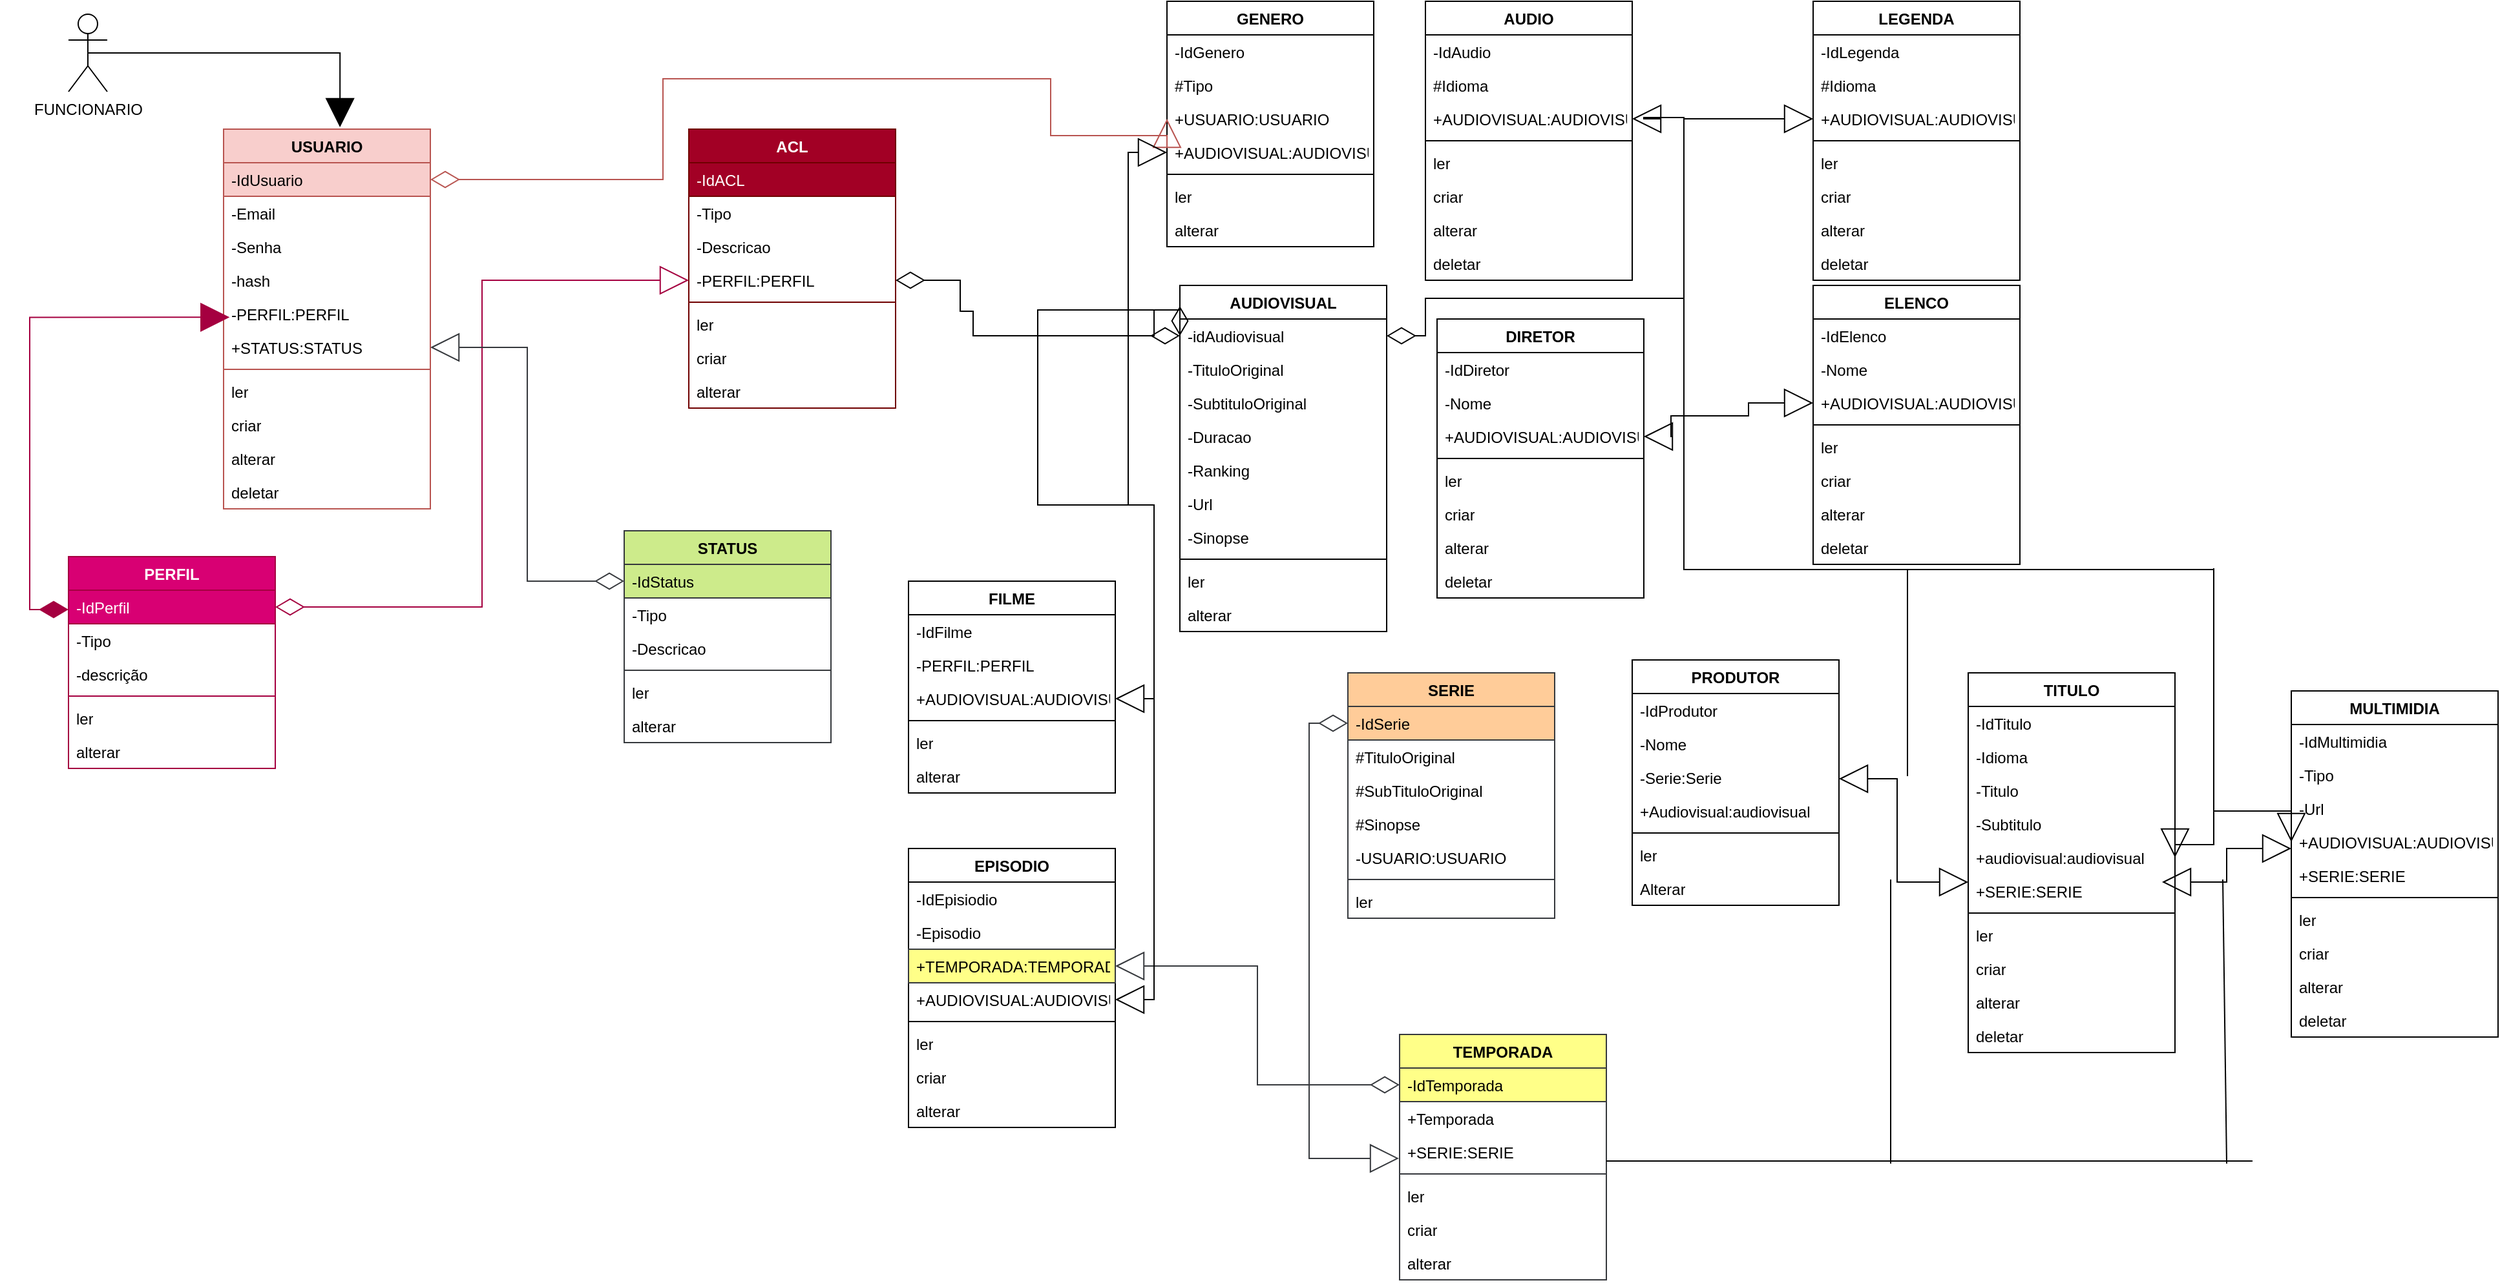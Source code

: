 <mxfile version="24.6.2" type="device">
  <diagram name="Página-1" id="GRvFACQzficc1-shr4CH">
    <mxGraphModel dx="2501" dy="782" grid="1" gridSize="10" guides="1" tooltips="1" connect="1" arrows="1" fold="1" page="1" pageScale="1" pageWidth="827" pageHeight="1169" math="0" shadow="0">
      <root>
        <mxCell id="0" />
        <mxCell id="1" parent="0" />
        <mxCell id="RkfoavA3tTCgAaDDy62b-1" value="USUARIO" style="swimlane;fontStyle=1;align=center;verticalAlign=top;childLayout=stackLayout;horizontal=1;startSize=26;horizontalStack=0;resizeParent=1;resizeParentMax=0;resizeLast=0;collapsible=1;marginBottom=0;whiteSpace=wrap;html=1;fillColor=#f8cecc;strokeColor=#b85450;" parent="1" vertex="1">
          <mxGeometry x="160" y="99" width="160" height="294" as="geometry" />
        </mxCell>
        <mxCell id="RkfoavA3tTCgAaDDy62b-2" value="-IdUsuario" style="text;strokeColor=#b85450;fillColor=#f8cecc;align=left;verticalAlign=top;spacingLeft=4;spacingRight=4;overflow=hidden;rotatable=0;points=[[0,0.5],[1,0.5]];portConstraint=eastwest;whiteSpace=wrap;html=1;" parent="RkfoavA3tTCgAaDDy62b-1" vertex="1">
          <mxGeometry y="26" width="160" height="26" as="geometry" />
        </mxCell>
        <mxCell id="RkfoavA3tTCgAaDDy62b-15" value="&lt;div&gt;-Email&lt;/div&gt;&lt;div&gt;&lt;br&gt;&lt;/div&gt;&lt;div&gt;&lt;br&gt;&lt;/div&gt;&lt;div&gt;&lt;br&gt;&lt;/div&gt;" style="text;strokeColor=none;fillColor=none;align=left;verticalAlign=top;spacingLeft=4;spacingRight=4;overflow=hidden;rotatable=0;points=[[0,0.5],[1,0.5]];portConstraint=eastwest;whiteSpace=wrap;html=1;" parent="RkfoavA3tTCgAaDDy62b-1" vertex="1">
          <mxGeometry y="52" width="160" height="26" as="geometry" />
        </mxCell>
        <mxCell id="RkfoavA3tTCgAaDDy62b-14" value="-Senha" style="text;strokeColor=none;fillColor=none;align=left;verticalAlign=top;spacingLeft=4;spacingRight=4;overflow=hidden;rotatable=0;points=[[0,0.5],[1,0.5]];portConstraint=eastwest;whiteSpace=wrap;html=1;" parent="RkfoavA3tTCgAaDDy62b-1" vertex="1">
          <mxGeometry y="78" width="160" height="26" as="geometry" />
        </mxCell>
        <mxCell id="RkfoavA3tTCgAaDDy62b-13" value="-hash" style="text;strokeColor=none;fillColor=none;align=left;verticalAlign=top;spacingLeft=4;spacingRight=4;overflow=hidden;rotatable=0;points=[[0,0.5],[1,0.5]];portConstraint=eastwest;whiteSpace=wrap;html=1;" parent="RkfoavA3tTCgAaDDy62b-1" vertex="1">
          <mxGeometry y="104" width="160" height="26" as="geometry" />
        </mxCell>
        <mxCell id="RkfoavA3tTCgAaDDy62b-7" value="-PERFIL:PERFIL" style="text;strokeColor=none;fillColor=none;align=left;verticalAlign=top;spacingLeft=4;spacingRight=4;overflow=hidden;rotatable=0;points=[[0,0.5],[1,0.5]];portConstraint=eastwest;whiteSpace=wrap;html=1;" parent="RkfoavA3tTCgAaDDy62b-1" vertex="1">
          <mxGeometry y="130" width="160" height="26" as="geometry" />
        </mxCell>
        <mxCell id="RkfoavA3tTCgAaDDy62b-12" value="&lt;div&gt;+STATUS:STATUS&lt;br&gt;&lt;/div&gt;" style="text;strokeColor=none;fillColor=none;align=left;verticalAlign=top;spacingLeft=4;spacingRight=4;overflow=hidden;rotatable=0;points=[[0,0.5],[1,0.5]];portConstraint=eastwest;whiteSpace=wrap;html=1;" parent="RkfoavA3tTCgAaDDy62b-1" vertex="1">
          <mxGeometry y="156" width="160" height="26" as="geometry" />
        </mxCell>
        <mxCell id="RkfoavA3tTCgAaDDy62b-3" value="" style="line;strokeWidth=1;fillColor=none;align=left;verticalAlign=middle;spacingTop=-1;spacingLeft=3;spacingRight=3;rotatable=0;labelPosition=right;points=[];portConstraint=eastwest;strokeColor=inherit;" parent="RkfoavA3tTCgAaDDy62b-1" vertex="1">
          <mxGeometry y="182" width="160" height="8" as="geometry" />
        </mxCell>
        <mxCell id="YDue2j5HZuKltGidualy-1" value="ler" style="text;strokeColor=none;fillColor=none;align=left;verticalAlign=top;spacingLeft=4;spacingRight=4;overflow=hidden;rotatable=0;points=[[0,0.5],[1,0.5]];portConstraint=eastwest;whiteSpace=wrap;html=1;" vertex="1" parent="RkfoavA3tTCgAaDDy62b-1">
          <mxGeometry y="190" width="160" height="26" as="geometry" />
        </mxCell>
        <mxCell id="YDue2j5HZuKltGidualy-2" value="criar" style="text;strokeColor=none;fillColor=none;align=left;verticalAlign=top;spacingLeft=4;spacingRight=4;overflow=hidden;rotatable=0;points=[[0,0.5],[1,0.5]];portConstraint=eastwest;whiteSpace=wrap;html=1;" vertex="1" parent="RkfoavA3tTCgAaDDy62b-1">
          <mxGeometry y="216" width="160" height="26" as="geometry" />
        </mxCell>
        <mxCell id="RkfoavA3tTCgAaDDy62b-4" value="alterar" style="text;strokeColor=none;fillColor=none;align=left;verticalAlign=top;spacingLeft=4;spacingRight=4;overflow=hidden;rotatable=0;points=[[0,0.5],[1,0.5]];portConstraint=eastwest;whiteSpace=wrap;html=1;" parent="RkfoavA3tTCgAaDDy62b-1" vertex="1">
          <mxGeometry y="242" width="160" height="26" as="geometry" />
        </mxCell>
        <mxCell id="YDue2j5HZuKltGidualy-3" value="deletar" style="text;strokeColor=none;fillColor=none;align=left;verticalAlign=top;spacingLeft=4;spacingRight=4;overflow=hidden;rotatable=0;points=[[0,0.5],[1,0.5]];portConstraint=eastwest;whiteSpace=wrap;html=1;" vertex="1" parent="RkfoavA3tTCgAaDDy62b-1">
          <mxGeometry y="268" width="160" height="26" as="geometry" />
        </mxCell>
        <mxCell id="RkfoavA3tTCgAaDDy62b-5" value="FUNCIONARIO" style="shape=umlActor;verticalLabelPosition=bottom;verticalAlign=top;html=1;" parent="1" vertex="1">
          <mxGeometry x="40" y="10" width="30" height="60" as="geometry" />
        </mxCell>
        <mxCell id="RkfoavA3tTCgAaDDy62b-16" value="STATUS" style="swimlane;fontStyle=1;align=center;verticalAlign=top;childLayout=stackLayout;horizontal=1;startSize=26;horizontalStack=0;resizeParent=1;resizeParentMax=0;resizeLast=0;collapsible=1;marginBottom=0;whiteSpace=wrap;html=1;fillColor=#cdeb8b;strokeColor=#36393d;" parent="1" vertex="1">
          <mxGeometry x="470" y="410" width="160" height="164" as="geometry" />
        </mxCell>
        <mxCell id="RkfoavA3tTCgAaDDy62b-17" value="-IdStatus" style="text;strokeColor=#36393d;fillColor=#cdeb8b;align=left;verticalAlign=top;spacingLeft=4;spacingRight=4;overflow=hidden;rotatable=0;points=[[0,0.5],[1,0.5]];portConstraint=eastwest;whiteSpace=wrap;html=1;" parent="RkfoavA3tTCgAaDDy62b-16" vertex="1">
          <mxGeometry y="26" width="160" height="26" as="geometry" />
        </mxCell>
        <mxCell id="RkfoavA3tTCgAaDDy62b-8" value="-Tipo" style="text;strokeColor=none;fillColor=none;align=left;verticalAlign=top;spacingLeft=4;spacingRight=4;overflow=hidden;rotatable=0;points=[[0,0.5],[1,0.5]];portConstraint=eastwest;whiteSpace=wrap;html=1;" parent="RkfoavA3tTCgAaDDy62b-16" vertex="1">
          <mxGeometry y="52" width="160" height="26" as="geometry" />
        </mxCell>
        <mxCell id="RkfoavA3tTCgAaDDy62b-6" value="-Descricao" style="text;strokeColor=none;fillColor=none;align=left;verticalAlign=top;spacingLeft=4;spacingRight=4;overflow=hidden;rotatable=0;points=[[0,0.5],[1,0.5]];portConstraint=eastwest;whiteSpace=wrap;html=1;" parent="RkfoavA3tTCgAaDDy62b-16" vertex="1">
          <mxGeometry y="78" width="160" height="26" as="geometry" />
        </mxCell>
        <mxCell id="RkfoavA3tTCgAaDDy62b-18" value="" style="line;strokeWidth=1;fillColor=none;align=left;verticalAlign=middle;spacingTop=-1;spacingLeft=3;spacingRight=3;rotatable=0;labelPosition=right;points=[];portConstraint=eastwest;strokeColor=inherit;" parent="RkfoavA3tTCgAaDDy62b-16" vertex="1">
          <mxGeometry y="104" width="160" height="8" as="geometry" />
        </mxCell>
        <mxCell id="RkfoavA3tTCgAaDDy62b-19" value="ler" style="text;strokeColor=none;fillColor=none;align=left;verticalAlign=top;spacingLeft=4;spacingRight=4;overflow=hidden;rotatable=0;points=[[0,0.5],[1,0.5]];portConstraint=eastwest;whiteSpace=wrap;html=1;" parent="RkfoavA3tTCgAaDDy62b-16" vertex="1">
          <mxGeometry y="112" width="160" height="26" as="geometry" />
        </mxCell>
        <mxCell id="YDue2j5HZuKltGidualy-29" value="alterar" style="text;strokeColor=none;fillColor=none;align=left;verticalAlign=top;spacingLeft=4;spacingRight=4;overflow=hidden;rotatable=0;points=[[0,0.5],[1,0.5]];portConstraint=eastwest;whiteSpace=wrap;html=1;" vertex="1" parent="RkfoavA3tTCgAaDDy62b-16">
          <mxGeometry y="138" width="160" height="26" as="geometry" />
        </mxCell>
        <mxCell id="RkfoavA3tTCgAaDDy62b-21" value="PERFIL" style="swimlane;fontStyle=1;align=center;verticalAlign=top;childLayout=stackLayout;horizontal=1;startSize=26;horizontalStack=0;resizeParent=1;resizeParentMax=0;resizeLast=0;collapsible=1;marginBottom=0;whiteSpace=wrap;html=1;fillColor=#d80073;fontColor=#ffffff;strokeColor=#A50040;" parent="1" vertex="1">
          <mxGeometry x="40" y="430" width="160" height="164" as="geometry" />
        </mxCell>
        <mxCell id="RkfoavA3tTCgAaDDy62b-22" value="-IdPerfil" style="text;strokeColor=#A50040;fillColor=#d80073;align=left;verticalAlign=top;spacingLeft=4;spacingRight=4;overflow=hidden;rotatable=0;points=[[0,0.5],[1,0.5]];portConstraint=eastwest;whiteSpace=wrap;html=1;fontColor=#ffffff;" parent="RkfoavA3tTCgAaDDy62b-21" vertex="1">
          <mxGeometry y="26" width="160" height="26" as="geometry" />
        </mxCell>
        <mxCell id="RkfoavA3tTCgAaDDy62b-11" value="-Tipo" style="text;strokeColor=none;fillColor=none;align=left;verticalAlign=top;spacingLeft=4;spacingRight=4;overflow=hidden;rotatable=0;points=[[0,0.5],[1,0.5]];portConstraint=eastwest;whiteSpace=wrap;html=1;" parent="RkfoavA3tTCgAaDDy62b-21" vertex="1">
          <mxGeometry y="52" width="160" height="26" as="geometry" />
        </mxCell>
        <mxCell id="RkfoavA3tTCgAaDDy62b-10" value="-descrição" style="text;strokeColor=none;fillColor=none;align=left;verticalAlign=top;spacingLeft=4;spacingRight=4;overflow=hidden;rotatable=0;points=[[0,0.5],[1,0.5]];portConstraint=eastwest;whiteSpace=wrap;html=1;" parent="RkfoavA3tTCgAaDDy62b-21" vertex="1">
          <mxGeometry y="78" width="160" height="26" as="geometry" />
        </mxCell>
        <mxCell id="RkfoavA3tTCgAaDDy62b-23" value="" style="line;strokeWidth=1;fillColor=none;align=left;verticalAlign=middle;spacingTop=-1;spacingLeft=3;spacingRight=3;rotatable=0;labelPosition=right;points=[];portConstraint=eastwest;strokeColor=inherit;" parent="RkfoavA3tTCgAaDDy62b-21" vertex="1">
          <mxGeometry y="104" width="160" height="8" as="geometry" />
        </mxCell>
        <mxCell id="RkfoavA3tTCgAaDDy62b-24" value="ler" style="text;strokeColor=none;fillColor=none;align=left;verticalAlign=top;spacingLeft=4;spacingRight=4;overflow=hidden;rotatable=0;points=[[0,0.5],[1,0.5]];portConstraint=eastwest;whiteSpace=wrap;html=1;" parent="RkfoavA3tTCgAaDDy62b-21" vertex="1">
          <mxGeometry y="112" width="160" height="26" as="geometry" />
        </mxCell>
        <mxCell id="YDue2j5HZuKltGidualy-4" value="alterar" style="text;strokeColor=none;fillColor=none;align=left;verticalAlign=top;spacingLeft=4;spacingRight=4;overflow=hidden;rotatable=0;points=[[0,0.5],[1,0.5]];portConstraint=eastwest;whiteSpace=wrap;html=1;" vertex="1" parent="RkfoavA3tTCgAaDDy62b-21">
          <mxGeometry y="138" width="160" height="26" as="geometry" />
        </mxCell>
        <mxCell id="RkfoavA3tTCgAaDDy62b-26" value="FILME" style="swimlane;fontStyle=1;align=center;verticalAlign=top;childLayout=stackLayout;horizontal=1;startSize=26;horizontalStack=0;resizeParent=1;resizeParentMax=0;resizeLast=0;collapsible=1;marginBottom=0;whiteSpace=wrap;html=1;" parent="1" vertex="1">
          <mxGeometry x="690" y="449" width="160" height="164" as="geometry" />
        </mxCell>
        <mxCell id="RkfoavA3tTCgAaDDy62b-27" value="-IdFilme" style="text;strokeColor=none;fillColor=none;align=left;verticalAlign=top;spacingLeft=4;spacingRight=4;overflow=hidden;rotatable=0;points=[[0,0.5],[1,0.5]];portConstraint=eastwest;whiteSpace=wrap;html=1;" parent="RkfoavA3tTCgAaDDy62b-26" vertex="1">
          <mxGeometry y="26" width="160" height="26" as="geometry" />
        </mxCell>
        <mxCell id="YDue2j5HZuKltGidualy-10" value="-PERFIL:PERFIL" style="text;strokeColor=none;fillColor=none;align=left;verticalAlign=top;spacingLeft=4;spacingRight=4;overflow=hidden;rotatable=0;points=[[0,0.5],[1,0.5]];portConstraint=eastwest;whiteSpace=wrap;html=1;" vertex="1" parent="RkfoavA3tTCgAaDDy62b-26">
          <mxGeometry y="52" width="160" height="26" as="geometry" />
        </mxCell>
        <mxCell id="PDKFFEE5wIrrhsvpieCx-94" value="+AUDIOVISUAL:AUDIOVISUAL" style="text;strokeColor=none;fillColor=none;align=left;verticalAlign=top;spacingLeft=4;spacingRight=4;overflow=hidden;rotatable=0;points=[[0,0.5],[1,0.5]];portConstraint=eastwest;whiteSpace=wrap;html=1;" parent="RkfoavA3tTCgAaDDy62b-26" vertex="1">
          <mxGeometry y="78" width="160" height="26" as="geometry" />
        </mxCell>
        <mxCell id="RkfoavA3tTCgAaDDy62b-28" value="" style="line;strokeWidth=1;fillColor=none;align=left;verticalAlign=middle;spacingTop=-1;spacingLeft=3;spacingRight=3;rotatable=0;labelPosition=right;points=[];portConstraint=eastwest;strokeColor=inherit;" parent="RkfoavA3tTCgAaDDy62b-26" vertex="1">
          <mxGeometry y="104" width="160" height="8" as="geometry" />
        </mxCell>
        <mxCell id="RkfoavA3tTCgAaDDy62b-29" value="ler" style="text;strokeColor=none;fillColor=none;align=left;verticalAlign=top;spacingLeft=4;spacingRight=4;overflow=hidden;rotatable=0;points=[[0,0.5],[1,0.5]];portConstraint=eastwest;whiteSpace=wrap;html=1;" parent="RkfoavA3tTCgAaDDy62b-26" vertex="1">
          <mxGeometry y="112" width="160" height="26" as="geometry" />
        </mxCell>
        <mxCell id="YDue2j5HZuKltGidualy-30" value="&lt;div&gt;alterar&lt;/div&gt;&lt;div&gt;&lt;br&gt;&lt;/div&gt;" style="text;strokeColor=none;fillColor=none;align=left;verticalAlign=top;spacingLeft=4;spacingRight=4;overflow=hidden;rotatable=0;points=[[0,0.5],[1,0.5]];portConstraint=eastwest;whiteSpace=wrap;html=1;" vertex="1" parent="RkfoavA3tTCgAaDDy62b-26">
          <mxGeometry y="138" width="160" height="26" as="geometry" />
        </mxCell>
        <mxCell id="RkfoavA3tTCgAaDDy62b-30" value="TEMPORADA" style="swimlane;fontStyle=1;align=center;verticalAlign=top;childLayout=stackLayout;horizontal=1;startSize=26;horizontalStack=0;resizeParent=1;resizeParentMax=0;resizeLast=0;collapsible=1;marginBottom=0;whiteSpace=wrap;html=1;fillColor=#ffff88;strokeColor=#36393d;" parent="1" vertex="1">
          <mxGeometry x="1070" y="800" width="160" height="190" as="geometry" />
        </mxCell>
        <mxCell id="RkfoavA3tTCgAaDDy62b-31" value="-IdTemporada" style="text;strokeColor=#36393d;fillColor=#ffff88;align=left;verticalAlign=top;spacingLeft=4;spacingRight=4;overflow=hidden;rotatable=0;points=[[0,0.5],[1,0.5]];portConstraint=eastwest;whiteSpace=wrap;html=1;" parent="RkfoavA3tTCgAaDDy62b-30" vertex="1">
          <mxGeometry y="26" width="160" height="26" as="geometry" />
        </mxCell>
        <mxCell id="PDKFFEE5wIrrhsvpieCx-95" value="+Temporada" style="text;strokeColor=none;fillColor=none;align=left;verticalAlign=top;spacingLeft=4;spacingRight=4;overflow=hidden;rotatable=0;points=[[0,0.5],[1,0.5]];portConstraint=eastwest;whiteSpace=wrap;html=1;" parent="RkfoavA3tTCgAaDDy62b-30" vertex="1">
          <mxGeometry y="52" width="160" height="26" as="geometry" />
        </mxCell>
        <mxCell id="PDKFFEE5wIrrhsvpieCx-140" style="edgeStyle=orthogonalEdgeStyle;rounded=0;orthogonalLoop=1;jettySize=auto;html=1;exitX=1;exitY=0.5;exitDx=0;exitDy=0;endArrow=none;endFill=0;" parent="RkfoavA3tTCgAaDDy62b-30" edge="1">
          <mxGeometry relative="1" as="geometry">
            <mxPoint x="660" y="98" as="targetPoint" />
            <mxPoint x="160" y="98" as="sourcePoint" />
          </mxGeometry>
        </mxCell>
        <mxCell id="PDKFFEE5wIrrhsvpieCx-113" value="+SERIE:SERIE" style="text;strokeColor=none;fillColor=none;align=left;verticalAlign=top;spacingLeft=4;spacingRight=4;overflow=hidden;rotatable=0;points=[[0,0.5],[1,0.5]];portConstraint=eastwest;whiteSpace=wrap;html=1;" parent="RkfoavA3tTCgAaDDy62b-30" vertex="1">
          <mxGeometry y="78" width="160" height="26" as="geometry" />
        </mxCell>
        <mxCell id="RkfoavA3tTCgAaDDy62b-32" value="" style="line;strokeWidth=1;fillColor=none;align=left;verticalAlign=middle;spacingTop=-1;spacingLeft=3;spacingRight=3;rotatable=0;labelPosition=right;points=[];portConstraint=eastwest;strokeColor=inherit;" parent="RkfoavA3tTCgAaDDy62b-30" vertex="1">
          <mxGeometry y="104" width="160" height="8" as="geometry" />
        </mxCell>
        <mxCell id="RkfoavA3tTCgAaDDy62b-33" value="ler" style="text;strokeColor=none;fillColor=none;align=left;verticalAlign=top;spacingLeft=4;spacingRight=4;overflow=hidden;rotatable=0;points=[[0,0.5],[1,0.5]];portConstraint=eastwest;whiteSpace=wrap;html=1;" parent="RkfoavA3tTCgAaDDy62b-30" vertex="1">
          <mxGeometry y="112" width="160" height="26" as="geometry" />
        </mxCell>
        <mxCell id="YDue2j5HZuKltGidualy-36" value="&lt;div&gt;criar&lt;/div&gt;&lt;div&gt;&lt;br&gt;&lt;/div&gt;" style="text;strokeColor=none;fillColor=none;align=left;verticalAlign=top;spacingLeft=4;spacingRight=4;overflow=hidden;rotatable=0;points=[[0,0.5],[1,0.5]];portConstraint=eastwest;whiteSpace=wrap;html=1;" vertex="1" parent="RkfoavA3tTCgAaDDy62b-30">
          <mxGeometry y="138" width="160" height="26" as="geometry" />
        </mxCell>
        <mxCell id="YDue2j5HZuKltGidualy-37" value="alterar" style="text;strokeColor=none;fillColor=none;align=left;verticalAlign=top;spacingLeft=4;spacingRight=4;overflow=hidden;rotatable=0;points=[[0,0.5],[1,0.5]];portConstraint=eastwest;whiteSpace=wrap;html=1;" vertex="1" parent="RkfoavA3tTCgAaDDy62b-30">
          <mxGeometry y="164" width="160" height="26" as="geometry" />
        </mxCell>
        <mxCell id="RkfoavA3tTCgAaDDy62b-34" value="SERIE" style="swimlane;fontStyle=1;align=center;verticalAlign=top;childLayout=stackLayout;horizontal=1;startSize=26;horizontalStack=0;resizeParent=1;resizeParentMax=0;resizeLast=0;collapsible=1;marginBottom=0;whiteSpace=wrap;html=1;fillColor=#ffcc99;strokeColor=#36393d;" parent="1" vertex="1">
          <mxGeometry x="1030" y="520" width="160" height="190" as="geometry" />
        </mxCell>
        <mxCell id="RkfoavA3tTCgAaDDy62b-35" value="-IdSerie" style="text;strokeColor=#36393d;fillColor=#ffcc99;align=left;verticalAlign=top;spacingLeft=4;spacingRight=4;overflow=hidden;rotatable=0;points=[[0,0.5],[1,0.5]];portConstraint=eastwest;whiteSpace=wrap;html=1;" parent="RkfoavA3tTCgAaDDy62b-34" vertex="1">
          <mxGeometry y="26" width="160" height="26" as="geometry" />
        </mxCell>
        <mxCell id="PDKFFEE5wIrrhsvpieCx-101" value="#TituloOriginal" style="text;strokeColor=none;fillColor=none;align=left;verticalAlign=top;spacingLeft=4;spacingRight=4;overflow=hidden;rotatable=0;points=[[0,0.5],[1,0.5]];portConstraint=eastwest;whiteSpace=wrap;html=1;" parent="RkfoavA3tTCgAaDDy62b-34" vertex="1">
          <mxGeometry y="52" width="160" height="26" as="geometry" />
        </mxCell>
        <mxCell id="PDKFFEE5wIrrhsvpieCx-102" value="#SubTituloOriginal" style="text;strokeColor=none;fillColor=none;align=left;verticalAlign=top;spacingLeft=4;spacingRight=4;overflow=hidden;rotatable=0;points=[[0,0.5],[1,0.5]];portConstraint=eastwest;whiteSpace=wrap;html=1;" parent="RkfoavA3tTCgAaDDy62b-34" vertex="1">
          <mxGeometry y="78" width="160" height="26" as="geometry" />
        </mxCell>
        <mxCell id="PDKFFEE5wIrrhsvpieCx-103" value="#Sinopse" style="text;strokeColor=none;fillColor=none;align=left;verticalAlign=top;spacingLeft=4;spacingRight=4;overflow=hidden;rotatable=0;points=[[0,0.5],[1,0.5]];portConstraint=eastwest;whiteSpace=wrap;html=1;" parent="RkfoavA3tTCgAaDDy62b-34" vertex="1">
          <mxGeometry y="104" width="160" height="26" as="geometry" />
        </mxCell>
        <mxCell id="PDKFFEE5wIrrhsvpieCx-104" value="-USUARIO:USUARIO" style="text;strokeColor=none;fillColor=none;align=left;verticalAlign=top;spacingLeft=4;spacingRight=4;overflow=hidden;rotatable=0;points=[[0,0.5],[1,0.5]];portConstraint=eastwest;whiteSpace=wrap;html=1;" parent="RkfoavA3tTCgAaDDy62b-34" vertex="1">
          <mxGeometry y="130" width="160" height="26" as="geometry" />
        </mxCell>
        <mxCell id="RkfoavA3tTCgAaDDy62b-36" value="" style="line;strokeWidth=1;fillColor=none;align=left;verticalAlign=middle;spacingTop=-1;spacingLeft=3;spacingRight=3;rotatable=0;labelPosition=right;points=[];portConstraint=eastwest;strokeColor=inherit;" parent="RkfoavA3tTCgAaDDy62b-34" vertex="1">
          <mxGeometry y="156" width="160" height="8" as="geometry" />
        </mxCell>
        <mxCell id="RkfoavA3tTCgAaDDy62b-37" value="ler" style="text;strokeColor=none;fillColor=none;align=left;verticalAlign=top;spacingLeft=4;spacingRight=4;overflow=hidden;rotatable=0;points=[[0,0.5],[1,0.5]];portConstraint=eastwest;whiteSpace=wrap;html=1;" parent="RkfoavA3tTCgAaDDy62b-34" vertex="1">
          <mxGeometry y="164" width="160" height="26" as="geometry" />
        </mxCell>
        <mxCell id="RkfoavA3tTCgAaDDy62b-38" value="ACL" style="swimlane;fontStyle=1;align=center;verticalAlign=top;childLayout=stackLayout;horizontal=1;startSize=26;horizontalStack=0;resizeParent=1;resizeParentMax=0;resizeLast=0;collapsible=1;marginBottom=0;whiteSpace=wrap;html=1;fillColor=#a20025;fontColor=#ffffff;strokeColor=#6F0000;" parent="1" vertex="1">
          <mxGeometry x="520" y="99" width="160" height="216" as="geometry" />
        </mxCell>
        <mxCell id="RkfoavA3tTCgAaDDy62b-39" value="-IdACL" style="text;strokeColor=#6F0000;fillColor=#a20025;align=left;verticalAlign=top;spacingLeft=4;spacingRight=4;overflow=hidden;rotatable=0;points=[[0,0.5],[1,0.5]];portConstraint=eastwest;whiteSpace=wrap;html=1;fontColor=#ffffff;" parent="RkfoavA3tTCgAaDDy62b-38" vertex="1">
          <mxGeometry y="26" width="160" height="26" as="geometry" />
        </mxCell>
        <mxCell id="PDKFFEE5wIrrhsvpieCx-3" value="-Tipo" style="text;strokeColor=none;fillColor=none;align=left;verticalAlign=top;spacingLeft=4;spacingRight=4;overflow=hidden;rotatable=0;points=[[0,0.5],[1,0.5]];portConstraint=eastwest;whiteSpace=wrap;html=1;" parent="RkfoavA3tTCgAaDDy62b-38" vertex="1">
          <mxGeometry y="52" width="160" height="26" as="geometry" />
        </mxCell>
        <mxCell id="PDKFFEE5wIrrhsvpieCx-2" value="-Descricao" style="text;strokeColor=none;fillColor=none;align=left;verticalAlign=top;spacingLeft=4;spacingRight=4;overflow=hidden;rotatable=0;points=[[0,0.5],[1,0.5]];portConstraint=eastwest;whiteSpace=wrap;html=1;" parent="RkfoavA3tTCgAaDDy62b-38" vertex="1">
          <mxGeometry y="78" width="160" height="26" as="geometry" />
        </mxCell>
        <mxCell id="PDKFFEE5wIrrhsvpieCx-4" value="-PERFIL:PERFIL" style="text;strokeColor=none;fillColor=none;align=left;verticalAlign=top;spacingLeft=4;spacingRight=4;overflow=hidden;rotatable=0;points=[[0,0.5],[1,0.5]];portConstraint=eastwest;whiteSpace=wrap;html=1;" parent="RkfoavA3tTCgAaDDy62b-38" vertex="1">
          <mxGeometry y="104" width="160" height="26" as="geometry" />
        </mxCell>
        <mxCell id="RkfoavA3tTCgAaDDy62b-40" value="" style="line;strokeWidth=1;fillColor=none;align=left;verticalAlign=middle;spacingTop=-1;spacingLeft=3;spacingRight=3;rotatable=0;labelPosition=right;points=[];portConstraint=eastwest;strokeColor=inherit;" parent="RkfoavA3tTCgAaDDy62b-38" vertex="1">
          <mxGeometry y="130" width="160" height="8" as="geometry" />
        </mxCell>
        <mxCell id="RkfoavA3tTCgAaDDy62b-41" value="&lt;div&gt;ler&lt;/div&gt;&lt;div&gt;&lt;br&gt;&lt;/div&gt;" style="text;strokeColor=none;fillColor=none;align=left;verticalAlign=top;spacingLeft=4;spacingRight=4;overflow=hidden;rotatable=0;points=[[0,0.5],[1,0.5]];portConstraint=eastwest;whiteSpace=wrap;html=1;" parent="RkfoavA3tTCgAaDDy62b-38" vertex="1">
          <mxGeometry y="138" width="160" height="26" as="geometry" />
        </mxCell>
        <mxCell id="YDue2j5HZuKltGidualy-35" value="&lt;div&gt;criar&lt;/div&gt;&lt;div&gt;&lt;br&gt;&lt;/div&gt;" style="text;strokeColor=none;fillColor=none;align=left;verticalAlign=top;spacingLeft=4;spacingRight=4;overflow=hidden;rotatable=0;points=[[0,0.5],[1,0.5]];portConstraint=eastwest;whiteSpace=wrap;html=1;" vertex="1" parent="RkfoavA3tTCgAaDDy62b-38">
          <mxGeometry y="164" width="160" height="26" as="geometry" />
        </mxCell>
        <mxCell id="YDue2j5HZuKltGidualy-34" value="&lt;div&gt;alterar&lt;/div&gt;" style="text;strokeColor=none;fillColor=none;align=left;verticalAlign=top;spacingLeft=4;spacingRight=4;overflow=hidden;rotatable=0;points=[[0,0.5],[1,0.5]];portConstraint=eastwest;whiteSpace=wrap;html=1;" vertex="1" parent="RkfoavA3tTCgAaDDy62b-38">
          <mxGeometry y="190" width="160" height="26" as="geometry" />
        </mxCell>
        <mxCell id="RkfoavA3tTCgAaDDy62b-42" value="GENERO" style="swimlane;fontStyle=1;align=center;verticalAlign=top;childLayout=stackLayout;horizontal=1;startSize=26;horizontalStack=0;resizeParent=1;resizeParentMax=0;resizeLast=0;collapsible=1;marginBottom=0;whiteSpace=wrap;html=1;" parent="1" vertex="1">
          <mxGeometry x="890" width="160" height="190" as="geometry" />
        </mxCell>
        <mxCell id="RkfoavA3tTCgAaDDy62b-43" value="-IdGenero" style="text;strokeColor=none;fillColor=none;align=left;verticalAlign=top;spacingLeft=4;spacingRight=4;overflow=hidden;rotatable=0;points=[[0,0.5],[1,0.5]];portConstraint=eastwest;whiteSpace=wrap;html=1;" parent="RkfoavA3tTCgAaDDy62b-42" vertex="1">
          <mxGeometry y="26" width="160" height="26" as="geometry" />
        </mxCell>
        <mxCell id="PDKFFEE5wIrrhsvpieCx-20" value="#Tipo" style="text;strokeColor=none;fillColor=none;align=left;verticalAlign=top;spacingLeft=4;spacingRight=4;overflow=hidden;rotatable=0;points=[[0,0.5],[1,0.5]];portConstraint=eastwest;whiteSpace=wrap;html=1;" parent="RkfoavA3tTCgAaDDy62b-42" vertex="1">
          <mxGeometry y="52" width="160" height="26" as="geometry" />
        </mxCell>
        <mxCell id="PDKFFEE5wIrrhsvpieCx-21" value="+USUARIO:USUARIO" style="text;strokeColor=none;fillColor=none;align=left;verticalAlign=top;spacingLeft=4;spacingRight=4;overflow=hidden;rotatable=0;points=[[0,0.5],[1,0.5]];portConstraint=eastwest;whiteSpace=wrap;html=1;" parent="RkfoavA3tTCgAaDDy62b-42" vertex="1">
          <mxGeometry y="78" width="160" height="26" as="geometry" />
        </mxCell>
        <mxCell id="PDKFFEE5wIrrhsvpieCx-89" value="+AUDIOVISUAL:AUDIOVISUAL" style="text;strokeColor=none;fillColor=none;align=left;verticalAlign=top;spacingLeft=4;spacingRight=4;overflow=hidden;rotatable=0;points=[[0,0.5],[1,0.5]];portConstraint=eastwest;whiteSpace=wrap;html=1;" parent="RkfoavA3tTCgAaDDy62b-42" vertex="1">
          <mxGeometry y="104" width="160" height="26" as="geometry" />
        </mxCell>
        <mxCell id="RkfoavA3tTCgAaDDy62b-44" value="" style="line;strokeWidth=1;fillColor=none;align=left;verticalAlign=middle;spacingTop=-1;spacingLeft=3;spacingRight=3;rotatable=0;labelPosition=right;points=[];portConstraint=eastwest;strokeColor=inherit;" parent="RkfoavA3tTCgAaDDy62b-42" vertex="1">
          <mxGeometry y="130" width="160" height="8" as="geometry" />
        </mxCell>
        <mxCell id="RkfoavA3tTCgAaDDy62b-45" value="ler" style="text;strokeColor=none;fillColor=none;align=left;verticalAlign=top;spacingLeft=4;spacingRight=4;overflow=hidden;rotatable=0;points=[[0,0.5],[1,0.5]];portConstraint=eastwest;whiteSpace=wrap;html=1;" parent="RkfoavA3tTCgAaDDy62b-42" vertex="1">
          <mxGeometry y="138" width="160" height="26" as="geometry" />
        </mxCell>
        <mxCell id="YDue2j5HZuKltGidualy-13" value="alterar" style="text;strokeColor=none;fillColor=none;align=left;verticalAlign=top;spacingLeft=4;spacingRight=4;overflow=hidden;rotatable=0;points=[[0,0.5],[1,0.5]];portConstraint=eastwest;whiteSpace=wrap;html=1;" vertex="1" parent="RkfoavA3tTCgAaDDy62b-42">
          <mxGeometry y="164" width="160" height="26" as="geometry" />
        </mxCell>
        <mxCell id="RkfoavA3tTCgAaDDy62b-47" style="edgeStyle=orthogonalEdgeStyle;rounded=0;orthogonalLoop=1;jettySize=auto;html=1;exitX=0.5;exitY=0.5;exitDx=0;exitDy=0;exitPerimeter=0;entryX=0.563;entryY=-0.005;entryDx=0;entryDy=0;entryPerimeter=0;endArrow=block;endFill=1;endSize=20;" parent="1" source="RkfoavA3tTCgAaDDy62b-5" target="RkfoavA3tTCgAaDDy62b-1" edge="1">
          <mxGeometry relative="1" as="geometry" />
        </mxCell>
        <mxCell id="PDKFFEE5wIrrhsvpieCx-5" style="edgeStyle=orthogonalEdgeStyle;rounded=0;orthogonalLoop=1;jettySize=auto;html=1;exitX=1;exitY=0.5;exitDx=0;exitDy=0;entryX=0;entryY=0.5;entryDx=0;entryDy=0;startArrow=diamondThin;startFill=0;endArrow=block;endFill=0;endSize=20;startSize=20;fillColor=#d80073;strokeColor=#A50040;" parent="1" source="RkfoavA3tTCgAaDDy62b-22" target="PDKFFEE5wIrrhsvpieCx-4" edge="1">
          <mxGeometry relative="1" as="geometry" />
        </mxCell>
        <mxCell id="PDKFFEE5wIrrhsvpieCx-10" style="edgeStyle=orthogonalEdgeStyle;rounded=0;orthogonalLoop=1;jettySize=auto;html=1;exitX=0;exitY=0.25;exitDx=0;exitDy=0;entryX=0.029;entryY=-0.397;entryDx=0;entryDy=0;entryPerimeter=0;endArrow=block;endFill=1;startArrow=diamondThin;startFill=1;endSize=20;startSize=20;fillColor=#d80073;strokeColor=#A50040;" parent="1" source="RkfoavA3tTCgAaDDy62b-21" target="RkfoavA3tTCgAaDDy62b-12" edge="1">
          <mxGeometry relative="1" as="geometry" />
        </mxCell>
        <mxCell id="PDKFFEE5wIrrhsvpieCx-16" value="LEGENDA" style="swimlane;fontStyle=1;align=center;verticalAlign=top;childLayout=stackLayout;horizontal=1;startSize=26;horizontalStack=0;resizeParent=1;resizeParentMax=0;resizeLast=0;collapsible=1;marginBottom=0;whiteSpace=wrap;html=1;" parent="1" vertex="1">
          <mxGeometry x="1390" width="160" height="216" as="geometry" />
        </mxCell>
        <mxCell id="PDKFFEE5wIrrhsvpieCx-17" value="-IdLegenda" style="text;strokeColor=none;fillColor=none;align=left;verticalAlign=top;spacingLeft=4;spacingRight=4;overflow=hidden;rotatable=0;points=[[0,0.5],[1,0.5]];portConstraint=eastwest;whiteSpace=wrap;html=1;" parent="PDKFFEE5wIrrhsvpieCx-16" vertex="1">
          <mxGeometry y="26" width="160" height="26" as="geometry" />
        </mxCell>
        <mxCell id="PDKFFEE5wIrrhsvpieCx-52" value="#Idioma" style="text;strokeColor=none;fillColor=none;align=left;verticalAlign=top;spacingLeft=4;spacingRight=4;overflow=hidden;rotatable=0;points=[[0,0.5],[1,0.5]];portConstraint=eastwest;whiteSpace=wrap;html=1;" parent="PDKFFEE5wIrrhsvpieCx-16" vertex="1">
          <mxGeometry y="52" width="160" height="26" as="geometry" />
        </mxCell>
        <mxCell id="PDKFFEE5wIrrhsvpieCx-82" value="+AUDIOVISUAL:AUDIOVISUAL" style="text;strokeColor=none;fillColor=none;align=left;verticalAlign=top;spacingLeft=4;spacingRight=4;overflow=hidden;rotatable=0;points=[[0,0.5],[1,0.5]];portConstraint=eastwest;whiteSpace=wrap;html=1;" parent="PDKFFEE5wIrrhsvpieCx-16" vertex="1">
          <mxGeometry y="78" width="160" height="26" as="geometry" />
        </mxCell>
        <mxCell id="PDKFFEE5wIrrhsvpieCx-18" value="" style="line;strokeWidth=1;fillColor=none;align=left;verticalAlign=middle;spacingTop=-1;spacingLeft=3;spacingRight=3;rotatable=0;labelPosition=right;points=[];portConstraint=eastwest;strokeColor=inherit;" parent="PDKFFEE5wIrrhsvpieCx-16" vertex="1">
          <mxGeometry y="104" width="160" height="8" as="geometry" />
        </mxCell>
        <mxCell id="YDue2j5HZuKltGidualy-9" value="&lt;div&gt;ler&lt;/div&gt;&lt;div&gt;&lt;br&gt;&lt;/div&gt;" style="text;strokeColor=none;fillColor=none;align=left;verticalAlign=top;spacingLeft=4;spacingRight=4;overflow=hidden;rotatable=0;points=[[0,0.5],[1,0.5]];portConstraint=eastwest;whiteSpace=wrap;html=1;" vertex="1" parent="PDKFFEE5wIrrhsvpieCx-16">
          <mxGeometry y="112" width="160" height="26" as="geometry" />
        </mxCell>
        <mxCell id="YDue2j5HZuKltGidualy-17" value="criar" style="text;strokeColor=none;fillColor=none;align=left;verticalAlign=top;spacingLeft=4;spacingRight=4;overflow=hidden;rotatable=0;points=[[0,0.5],[1,0.5]];portConstraint=eastwest;whiteSpace=wrap;html=1;" vertex="1" parent="PDKFFEE5wIrrhsvpieCx-16">
          <mxGeometry y="138" width="160" height="26" as="geometry" />
        </mxCell>
        <mxCell id="PDKFFEE5wIrrhsvpieCx-19" value="alterar" style="text;strokeColor=none;fillColor=none;align=left;verticalAlign=top;spacingLeft=4;spacingRight=4;overflow=hidden;rotatable=0;points=[[0,0.5],[1,0.5]];portConstraint=eastwest;whiteSpace=wrap;html=1;" parent="PDKFFEE5wIrrhsvpieCx-16" vertex="1">
          <mxGeometry y="164" width="160" height="26" as="geometry" />
        </mxCell>
        <mxCell id="YDue2j5HZuKltGidualy-18" value="deletar" style="text;strokeColor=none;fillColor=none;align=left;verticalAlign=top;spacingLeft=4;spacingRight=4;overflow=hidden;rotatable=0;points=[[0,0.5],[1,0.5]];portConstraint=eastwest;whiteSpace=wrap;html=1;" vertex="1" parent="PDKFFEE5wIrrhsvpieCx-16">
          <mxGeometry y="190" width="160" height="26" as="geometry" />
        </mxCell>
        <mxCell id="PDKFFEE5wIrrhsvpieCx-22" style="edgeStyle=orthogonalEdgeStyle;rounded=0;orthogonalLoop=1;jettySize=auto;html=1;exitX=1;exitY=0.5;exitDx=0;exitDy=0;entryX=0;entryY=0.5;entryDx=0;entryDy=0;endArrow=block;endFill=0;startArrow=diamondThin;startFill=0;endSize=20;startSize=20;fillColor=#f8cecc;strokeColor=#b85450;" parent="1" source="RkfoavA3tTCgAaDDy62b-2" target="PDKFFEE5wIrrhsvpieCx-21" edge="1">
          <mxGeometry relative="1" as="geometry">
            <Array as="points">
              <mxPoint x="500" y="138" />
              <mxPoint x="500" y="60" />
              <mxPoint x="800" y="60" />
              <mxPoint x="800" y="104" />
            </Array>
          </mxGeometry>
        </mxCell>
        <mxCell id="PDKFFEE5wIrrhsvpieCx-23" value="AUDIOVISUAL" style="swimlane;fontStyle=1;align=center;verticalAlign=top;childLayout=stackLayout;horizontal=1;startSize=26;horizontalStack=0;resizeParent=1;resizeParentMax=0;resizeLast=0;collapsible=1;marginBottom=0;whiteSpace=wrap;html=1;" parent="1" vertex="1">
          <mxGeometry x="900" y="220" width="160" height="268" as="geometry" />
        </mxCell>
        <mxCell id="PDKFFEE5wIrrhsvpieCx-124" style="edgeStyle=orthogonalEdgeStyle;rounded=0;orthogonalLoop=1;jettySize=auto;html=1;exitX=1;exitY=0.5;exitDx=0;exitDy=0;endArrow=none;endFill=0;startArrow=diamondThin;startFill=0;endSize=20;startSize=20;" parent="PDKFFEE5wIrrhsvpieCx-23" source="PDKFFEE5wIrrhsvpieCx-24" edge="1">
          <mxGeometry relative="1" as="geometry">
            <mxPoint x="390" y="10" as="targetPoint" />
            <Array as="points">
              <mxPoint x="190" y="39" />
              <mxPoint x="190" y="10" />
              <mxPoint x="390" y="10" />
            </Array>
          </mxGeometry>
        </mxCell>
        <mxCell id="PDKFFEE5wIrrhsvpieCx-24" value="-idAudiovisual" style="text;strokeColor=none;fillColor=none;align=left;verticalAlign=top;spacingLeft=4;spacingRight=4;overflow=hidden;rotatable=0;points=[[0,0.5],[1,0.5]];portConstraint=eastwest;whiteSpace=wrap;html=1;" parent="PDKFFEE5wIrrhsvpieCx-23" vertex="1">
          <mxGeometry y="26" width="160" height="26" as="geometry" />
        </mxCell>
        <mxCell id="PDKFFEE5wIrrhsvpieCx-25" value="-TituloOriginal" style="text;strokeColor=none;fillColor=none;align=left;verticalAlign=top;spacingLeft=4;spacingRight=4;overflow=hidden;rotatable=0;points=[[0,0.5],[1,0.5]];portConstraint=eastwest;whiteSpace=wrap;html=1;" parent="PDKFFEE5wIrrhsvpieCx-23" vertex="1">
          <mxGeometry y="52" width="160" height="26" as="geometry" />
        </mxCell>
        <mxCell id="PDKFFEE5wIrrhsvpieCx-28" value="-SubtituloOriginal" style="text;strokeColor=none;fillColor=none;align=left;verticalAlign=top;spacingLeft=4;spacingRight=4;overflow=hidden;rotatable=0;points=[[0,0.5],[1,0.5]];portConstraint=eastwest;whiteSpace=wrap;html=1;" parent="PDKFFEE5wIrrhsvpieCx-23" vertex="1">
          <mxGeometry y="78" width="160" height="26" as="geometry" />
        </mxCell>
        <mxCell id="PDKFFEE5wIrrhsvpieCx-34" value="-Duracao" style="text;strokeColor=none;fillColor=none;align=left;verticalAlign=top;spacingLeft=4;spacingRight=4;overflow=hidden;rotatable=0;points=[[0,0.5],[1,0.5]];portConstraint=eastwest;whiteSpace=wrap;html=1;" parent="PDKFFEE5wIrrhsvpieCx-23" vertex="1">
          <mxGeometry y="104" width="160" height="26" as="geometry" />
        </mxCell>
        <mxCell id="PDKFFEE5wIrrhsvpieCx-35" value="-Ranking" style="text;strokeColor=none;fillColor=none;align=left;verticalAlign=top;spacingLeft=4;spacingRight=4;overflow=hidden;rotatable=0;points=[[0,0.5],[1,0.5]];portConstraint=eastwest;whiteSpace=wrap;html=1;" parent="PDKFFEE5wIrrhsvpieCx-23" vertex="1">
          <mxGeometry y="130" width="160" height="26" as="geometry" />
        </mxCell>
        <mxCell id="PDKFFEE5wIrrhsvpieCx-79" value="-Url" style="text;strokeColor=none;fillColor=none;align=left;verticalAlign=top;spacingLeft=4;spacingRight=4;overflow=hidden;rotatable=0;points=[[0,0.5],[1,0.5]];portConstraint=eastwest;whiteSpace=wrap;html=1;" parent="PDKFFEE5wIrrhsvpieCx-23" vertex="1">
          <mxGeometry y="156" width="160" height="26" as="geometry" />
        </mxCell>
        <mxCell id="PDKFFEE5wIrrhsvpieCx-32" value="-Sinopse" style="text;strokeColor=none;fillColor=none;align=left;verticalAlign=top;spacingLeft=4;spacingRight=4;overflow=hidden;rotatable=0;points=[[0,0.5],[1,0.5]];portConstraint=eastwest;whiteSpace=wrap;html=1;" parent="PDKFFEE5wIrrhsvpieCx-23" vertex="1">
          <mxGeometry y="182" width="160" height="26" as="geometry" />
        </mxCell>
        <mxCell id="PDKFFEE5wIrrhsvpieCx-27" value="" style="line;strokeWidth=1;fillColor=none;align=left;verticalAlign=middle;spacingTop=-1;spacingLeft=3;spacingRight=3;rotatable=0;labelPosition=right;points=[];portConstraint=eastwest;strokeColor=inherit;" parent="PDKFFEE5wIrrhsvpieCx-23" vertex="1">
          <mxGeometry y="208" width="160" height="8" as="geometry" />
        </mxCell>
        <mxCell id="YDue2j5HZuKltGidualy-6" value="ler" style="text;strokeColor=none;fillColor=none;align=left;verticalAlign=top;spacingLeft=4;spacingRight=4;overflow=hidden;rotatable=0;points=[[0,0.5],[1,0.5]];portConstraint=eastwest;whiteSpace=wrap;html=1;" vertex="1" parent="PDKFFEE5wIrrhsvpieCx-23">
          <mxGeometry y="216" width="160" height="26" as="geometry" />
        </mxCell>
        <mxCell id="YDue2j5HZuKltGidualy-33" value="alterar" style="text;strokeColor=none;fillColor=none;align=left;verticalAlign=top;spacingLeft=4;spacingRight=4;overflow=hidden;rotatable=0;points=[[0,0.5],[1,0.5]];portConstraint=eastwest;whiteSpace=wrap;html=1;" vertex="1" parent="PDKFFEE5wIrrhsvpieCx-23">
          <mxGeometry y="242" width="160" height="26" as="geometry" />
        </mxCell>
        <mxCell id="PDKFFEE5wIrrhsvpieCx-38" value="TITULO" style="swimlane;fontStyle=1;align=center;verticalAlign=top;childLayout=stackLayout;horizontal=1;startSize=26;horizontalStack=0;resizeParent=1;resizeParentMax=0;resizeLast=0;collapsible=1;marginBottom=0;whiteSpace=wrap;html=1;" parent="1" vertex="1">
          <mxGeometry x="1510" y="520" width="160" height="294" as="geometry" />
        </mxCell>
        <mxCell id="PDKFFEE5wIrrhsvpieCx-39" value="-IdTitulo" style="text;strokeColor=none;fillColor=none;align=left;verticalAlign=top;spacingLeft=4;spacingRight=4;overflow=hidden;rotatable=0;points=[[0,0.5],[1,0.5]];portConstraint=eastwest;whiteSpace=wrap;html=1;" parent="PDKFFEE5wIrrhsvpieCx-38" vertex="1">
          <mxGeometry y="26" width="160" height="26" as="geometry" />
        </mxCell>
        <mxCell id="PDKFFEE5wIrrhsvpieCx-44" value="-Idioma" style="text;strokeColor=none;fillColor=none;align=left;verticalAlign=top;spacingLeft=4;spacingRight=4;overflow=hidden;rotatable=0;points=[[0,0.5],[1,0.5]];portConstraint=eastwest;whiteSpace=wrap;html=1;" parent="PDKFFEE5wIrrhsvpieCx-38" vertex="1">
          <mxGeometry y="52" width="160" height="26" as="geometry" />
        </mxCell>
        <mxCell id="PDKFFEE5wIrrhsvpieCx-49" value="-Titulo" style="text;strokeColor=none;fillColor=none;align=left;verticalAlign=top;spacingLeft=4;spacingRight=4;overflow=hidden;rotatable=0;points=[[0,0.5],[1,0.5]];portConstraint=eastwest;whiteSpace=wrap;html=1;" parent="PDKFFEE5wIrrhsvpieCx-38" vertex="1">
          <mxGeometry y="78" width="160" height="26" as="geometry" />
        </mxCell>
        <mxCell id="PDKFFEE5wIrrhsvpieCx-81" value="-Subtitulo" style="text;strokeColor=none;fillColor=none;align=left;verticalAlign=top;spacingLeft=4;spacingRight=4;overflow=hidden;rotatable=0;points=[[0,0.5],[1,0.5]];portConstraint=eastwest;whiteSpace=wrap;html=1;" parent="PDKFFEE5wIrrhsvpieCx-38" vertex="1">
          <mxGeometry y="104" width="160" height="26" as="geometry" />
        </mxCell>
        <mxCell id="PDKFFEE5wIrrhsvpieCx-50" value="+audiovisual:audiovisual" style="text;strokeColor=none;fillColor=none;align=left;verticalAlign=top;spacingLeft=4;spacingRight=4;overflow=hidden;rotatable=0;points=[[0,0.5],[1,0.5]];portConstraint=eastwest;whiteSpace=wrap;html=1;" parent="PDKFFEE5wIrrhsvpieCx-38" vertex="1">
          <mxGeometry y="130" width="160" height="26" as="geometry" />
        </mxCell>
        <mxCell id="PDKFFEE5wIrrhsvpieCx-110" value="+SERIE:SERIE" style="text;strokeColor=none;fillColor=none;align=left;verticalAlign=top;spacingLeft=4;spacingRight=4;overflow=hidden;rotatable=0;points=[[0,0.5],[1,0.5]];portConstraint=eastwest;whiteSpace=wrap;html=1;" parent="PDKFFEE5wIrrhsvpieCx-38" vertex="1">
          <mxGeometry y="156" width="160" height="26" as="geometry" />
        </mxCell>
        <mxCell id="PDKFFEE5wIrrhsvpieCx-40" value="" style="line;strokeWidth=1;fillColor=none;align=left;verticalAlign=middle;spacingTop=-1;spacingLeft=3;spacingRight=3;rotatable=0;labelPosition=right;points=[];portConstraint=eastwest;strokeColor=inherit;" parent="PDKFFEE5wIrrhsvpieCx-38" vertex="1">
          <mxGeometry y="182" width="160" height="8" as="geometry" />
        </mxCell>
        <mxCell id="PDKFFEE5wIrrhsvpieCx-41" value="ler" style="text;strokeColor=none;fillColor=none;align=left;verticalAlign=top;spacingLeft=4;spacingRight=4;overflow=hidden;rotatable=0;points=[[0,0.5],[1,0.5]];portConstraint=eastwest;whiteSpace=wrap;html=1;" parent="PDKFFEE5wIrrhsvpieCx-38" vertex="1">
          <mxGeometry y="190" width="160" height="26" as="geometry" />
        </mxCell>
        <mxCell id="YDue2j5HZuKltGidualy-39" value="criar" style="text;strokeColor=none;fillColor=none;align=left;verticalAlign=top;spacingLeft=4;spacingRight=4;overflow=hidden;rotatable=0;points=[[0,0.5],[1,0.5]];portConstraint=eastwest;whiteSpace=wrap;html=1;" vertex="1" parent="PDKFFEE5wIrrhsvpieCx-38">
          <mxGeometry y="216" width="160" height="26" as="geometry" />
        </mxCell>
        <mxCell id="YDue2j5HZuKltGidualy-40" value="alterar" style="text;strokeColor=none;fillColor=none;align=left;verticalAlign=top;spacingLeft=4;spacingRight=4;overflow=hidden;rotatable=0;points=[[0,0.5],[1,0.5]];portConstraint=eastwest;whiteSpace=wrap;html=1;" vertex="1" parent="PDKFFEE5wIrrhsvpieCx-38">
          <mxGeometry y="242" width="160" height="26" as="geometry" />
        </mxCell>
        <mxCell id="YDue2j5HZuKltGidualy-41" value="deletar" style="text;strokeColor=none;fillColor=none;align=left;verticalAlign=top;spacingLeft=4;spacingRight=4;overflow=hidden;rotatable=0;points=[[0,0.5],[1,0.5]];portConstraint=eastwest;whiteSpace=wrap;html=1;" vertex="1" parent="PDKFFEE5wIrrhsvpieCx-38">
          <mxGeometry y="268" width="160" height="26" as="geometry" />
        </mxCell>
        <mxCell id="PDKFFEE5wIrrhsvpieCx-53" value="AUDIO" style="swimlane;fontStyle=1;align=center;verticalAlign=top;childLayout=stackLayout;horizontal=1;startSize=26;horizontalStack=0;resizeParent=1;resizeParentMax=0;resizeLast=0;collapsible=1;marginBottom=0;whiteSpace=wrap;html=1;" parent="1" vertex="1">
          <mxGeometry x="1090" width="160" height="216" as="geometry" />
        </mxCell>
        <mxCell id="PDKFFEE5wIrrhsvpieCx-54" value="-IdAudio" style="text;strokeColor=none;fillColor=none;align=left;verticalAlign=top;spacingLeft=4;spacingRight=4;overflow=hidden;rotatable=0;points=[[0,0.5],[1,0.5]];portConstraint=eastwest;whiteSpace=wrap;html=1;" parent="PDKFFEE5wIrrhsvpieCx-53" vertex="1">
          <mxGeometry y="26" width="160" height="26" as="geometry" />
        </mxCell>
        <mxCell id="PDKFFEE5wIrrhsvpieCx-55" value="#Idioma" style="text;strokeColor=none;fillColor=none;align=left;verticalAlign=top;spacingLeft=4;spacingRight=4;overflow=hidden;rotatable=0;points=[[0,0.5],[1,0.5]];portConstraint=eastwest;whiteSpace=wrap;html=1;" parent="PDKFFEE5wIrrhsvpieCx-53" vertex="1">
          <mxGeometry y="52" width="160" height="26" as="geometry" />
        </mxCell>
        <mxCell id="PDKFFEE5wIrrhsvpieCx-83" value="+AUDIOVISUAL:AUDIOVISUAL" style="text;strokeColor=none;fillColor=none;align=left;verticalAlign=top;spacingLeft=4;spacingRight=4;overflow=hidden;rotatable=0;points=[[0,0.5],[1,0.5]];portConstraint=eastwest;whiteSpace=wrap;html=1;" parent="PDKFFEE5wIrrhsvpieCx-53" vertex="1">
          <mxGeometry y="78" width="160" height="26" as="geometry" />
        </mxCell>
        <mxCell id="PDKFFEE5wIrrhsvpieCx-56" value="" style="line;strokeWidth=1;fillColor=none;align=left;verticalAlign=middle;spacingTop=-1;spacingLeft=3;spacingRight=3;rotatable=0;labelPosition=right;points=[];portConstraint=eastwest;strokeColor=inherit;" parent="PDKFFEE5wIrrhsvpieCx-53" vertex="1">
          <mxGeometry y="104" width="160" height="8" as="geometry" />
        </mxCell>
        <mxCell id="PDKFFEE5wIrrhsvpieCx-57" value="ler" style="text;strokeColor=none;fillColor=none;align=left;verticalAlign=top;spacingLeft=4;spacingRight=4;overflow=hidden;rotatable=0;points=[[0,0.5],[1,0.5]];portConstraint=eastwest;whiteSpace=wrap;html=1;" parent="PDKFFEE5wIrrhsvpieCx-53" vertex="1">
          <mxGeometry y="112" width="160" height="26" as="geometry" />
        </mxCell>
        <mxCell id="YDue2j5HZuKltGidualy-8" value="criar" style="text;strokeColor=none;fillColor=none;align=left;verticalAlign=top;spacingLeft=4;spacingRight=4;overflow=hidden;rotatable=0;points=[[0,0.5],[1,0.5]];portConstraint=eastwest;whiteSpace=wrap;html=1;" vertex="1" parent="PDKFFEE5wIrrhsvpieCx-53">
          <mxGeometry y="138" width="160" height="26" as="geometry" />
        </mxCell>
        <mxCell id="YDue2j5HZuKltGidualy-16" value="alterar" style="text;strokeColor=none;fillColor=none;align=left;verticalAlign=top;spacingLeft=4;spacingRight=4;overflow=hidden;rotatable=0;points=[[0,0.5],[1,0.5]];portConstraint=eastwest;whiteSpace=wrap;html=1;" vertex="1" parent="PDKFFEE5wIrrhsvpieCx-53">
          <mxGeometry y="164" width="160" height="26" as="geometry" />
        </mxCell>
        <mxCell id="YDue2j5HZuKltGidualy-26" value="&lt;div&gt;deletar&lt;/div&gt;&lt;div&gt;&lt;br&gt;&lt;/div&gt;" style="text;strokeColor=none;fillColor=none;align=left;verticalAlign=top;spacingLeft=4;spacingRight=4;overflow=hidden;rotatable=0;points=[[0,0.5],[1,0.5]];portConstraint=eastwest;whiteSpace=wrap;html=1;" vertex="1" parent="PDKFFEE5wIrrhsvpieCx-53">
          <mxGeometry y="190" width="160" height="26" as="geometry" />
        </mxCell>
        <mxCell id="PDKFFEE5wIrrhsvpieCx-58" value="DIRETOR" style="swimlane;fontStyle=1;align=center;verticalAlign=top;childLayout=stackLayout;horizontal=1;startSize=26;horizontalStack=0;resizeParent=1;resizeParentMax=0;resizeLast=0;collapsible=1;marginBottom=0;whiteSpace=wrap;html=1;" parent="1" vertex="1">
          <mxGeometry x="1099" y="246" width="160" height="216" as="geometry" />
        </mxCell>
        <mxCell id="PDKFFEE5wIrrhsvpieCx-59" value="-IdDiretor" style="text;strokeColor=none;fillColor=none;align=left;verticalAlign=top;spacingLeft=4;spacingRight=4;overflow=hidden;rotatable=0;points=[[0,0.5],[1,0.5]];portConstraint=eastwest;whiteSpace=wrap;html=1;" parent="PDKFFEE5wIrrhsvpieCx-58" vertex="1">
          <mxGeometry y="26" width="160" height="26" as="geometry" />
        </mxCell>
        <mxCell id="PDKFFEE5wIrrhsvpieCx-60" value="-Nome" style="text;strokeColor=none;fillColor=none;align=left;verticalAlign=top;spacingLeft=4;spacingRight=4;overflow=hidden;rotatable=0;points=[[0,0.5],[1,0.5]];portConstraint=eastwest;whiteSpace=wrap;html=1;" parent="PDKFFEE5wIrrhsvpieCx-58" vertex="1">
          <mxGeometry y="52" width="160" height="26" as="geometry" />
        </mxCell>
        <mxCell id="PDKFFEE5wIrrhsvpieCx-84" value="+AUDIOVISUAL:AUDIOVISUAL" style="text;strokeColor=none;fillColor=none;align=left;verticalAlign=top;spacingLeft=4;spacingRight=4;overflow=hidden;rotatable=0;points=[[0,0.5],[1,0.5]];portConstraint=eastwest;whiteSpace=wrap;html=1;" parent="PDKFFEE5wIrrhsvpieCx-58" vertex="1">
          <mxGeometry y="78" width="160" height="26" as="geometry" />
        </mxCell>
        <mxCell id="PDKFFEE5wIrrhsvpieCx-61" value="" style="line;strokeWidth=1;fillColor=none;align=left;verticalAlign=middle;spacingTop=-1;spacingLeft=3;spacingRight=3;rotatable=0;labelPosition=right;points=[];portConstraint=eastwest;strokeColor=inherit;" parent="PDKFFEE5wIrrhsvpieCx-58" vertex="1">
          <mxGeometry y="104" width="160" height="8" as="geometry" />
        </mxCell>
        <mxCell id="PDKFFEE5wIrrhsvpieCx-62" value="ler" style="text;strokeColor=none;fillColor=none;align=left;verticalAlign=top;spacingLeft=4;spacingRight=4;overflow=hidden;rotatable=0;points=[[0,0.5],[1,0.5]];portConstraint=eastwest;whiteSpace=wrap;html=1;" parent="PDKFFEE5wIrrhsvpieCx-58" vertex="1">
          <mxGeometry y="112" width="160" height="26" as="geometry" />
        </mxCell>
        <mxCell id="YDue2j5HZuKltGidualy-21" value="criar" style="text;strokeColor=none;fillColor=none;align=left;verticalAlign=top;spacingLeft=4;spacingRight=4;overflow=hidden;rotatable=0;points=[[0,0.5],[1,0.5]];portConstraint=eastwest;whiteSpace=wrap;html=1;" vertex="1" parent="PDKFFEE5wIrrhsvpieCx-58">
          <mxGeometry y="138" width="160" height="26" as="geometry" />
        </mxCell>
        <mxCell id="YDue2j5HZuKltGidualy-22" value="alterar" style="text;strokeColor=none;fillColor=none;align=left;verticalAlign=top;spacingLeft=4;spacingRight=4;overflow=hidden;rotatable=0;points=[[0,0.5],[1,0.5]];portConstraint=eastwest;whiteSpace=wrap;html=1;" vertex="1" parent="PDKFFEE5wIrrhsvpieCx-58">
          <mxGeometry y="164" width="160" height="26" as="geometry" />
        </mxCell>
        <mxCell id="YDue2j5HZuKltGidualy-28" value="deletar" style="text;strokeColor=none;fillColor=none;align=left;verticalAlign=top;spacingLeft=4;spacingRight=4;overflow=hidden;rotatable=0;points=[[0,0.5],[1,0.5]];portConstraint=eastwest;whiteSpace=wrap;html=1;" vertex="1" parent="PDKFFEE5wIrrhsvpieCx-58">
          <mxGeometry y="190" width="160" height="26" as="geometry" />
        </mxCell>
        <mxCell id="PDKFFEE5wIrrhsvpieCx-63" value="PRODUTOR" style="swimlane;fontStyle=1;align=center;verticalAlign=top;childLayout=stackLayout;horizontal=1;startSize=26;horizontalStack=0;resizeParent=1;resizeParentMax=0;resizeLast=0;collapsible=1;marginBottom=0;whiteSpace=wrap;html=1;" parent="1" vertex="1">
          <mxGeometry x="1250" y="510" width="160" height="190" as="geometry" />
        </mxCell>
        <mxCell id="PDKFFEE5wIrrhsvpieCx-64" value="-IdProdutor" style="text;strokeColor=none;fillColor=none;align=left;verticalAlign=top;spacingLeft=4;spacingRight=4;overflow=hidden;rotatable=0;points=[[0,0.5],[1,0.5]];portConstraint=eastwest;whiteSpace=wrap;html=1;" parent="PDKFFEE5wIrrhsvpieCx-63" vertex="1">
          <mxGeometry y="26" width="160" height="26" as="geometry" />
        </mxCell>
        <mxCell id="YDue2j5HZuKltGidualy-11" value="-Nome" style="text;strokeColor=none;fillColor=none;align=left;verticalAlign=top;spacingLeft=4;spacingRight=4;overflow=hidden;rotatable=0;points=[[0,0.5],[1,0.5]];portConstraint=eastwest;whiteSpace=wrap;html=1;" vertex="1" parent="PDKFFEE5wIrrhsvpieCx-63">
          <mxGeometry y="52" width="160" height="26" as="geometry" />
        </mxCell>
        <mxCell id="PDKFFEE5wIrrhsvpieCx-65" value="-Serie:Serie" style="text;strokeColor=none;fillColor=none;align=left;verticalAlign=top;spacingLeft=4;spacingRight=4;overflow=hidden;rotatable=0;points=[[0,0.5],[1,0.5]];portConstraint=eastwest;whiteSpace=wrap;html=1;" parent="PDKFFEE5wIrrhsvpieCx-63" vertex="1">
          <mxGeometry y="78" width="160" height="26" as="geometry" />
        </mxCell>
        <mxCell id="YDue2j5HZuKltGidualy-12" value="+Audiovisual:audiovisual" style="text;strokeColor=none;fillColor=none;align=left;verticalAlign=top;spacingLeft=4;spacingRight=4;overflow=hidden;rotatable=0;points=[[0,0.5],[1,0.5]];portConstraint=eastwest;whiteSpace=wrap;html=1;" vertex="1" parent="PDKFFEE5wIrrhsvpieCx-63">
          <mxGeometry y="104" width="160" height="26" as="geometry" />
        </mxCell>
        <mxCell id="PDKFFEE5wIrrhsvpieCx-66" value="" style="line;strokeWidth=1;fillColor=none;align=left;verticalAlign=middle;spacingTop=-1;spacingLeft=3;spacingRight=3;rotatable=0;labelPosition=right;points=[];portConstraint=eastwest;strokeColor=inherit;" parent="PDKFFEE5wIrrhsvpieCx-63" vertex="1">
          <mxGeometry y="130" width="160" height="8" as="geometry" />
        </mxCell>
        <mxCell id="PDKFFEE5wIrrhsvpieCx-67" value="&lt;div&gt;ler&lt;/div&gt;" style="text;strokeColor=none;fillColor=none;align=left;verticalAlign=top;spacingLeft=4;spacingRight=4;overflow=hidden;rotatable=0;points=[[0,0.5],[1,0.5]];portConstraint=eastwest;whiteSpace=wrap;html=1;" parent="PDKFFEE5wIrrhsvpieCx-63" vertex="1">
          <mxGeometry y="138" width="160" height="26" as="geometry" />
        </mxCell>
        <mxCell id="YDue2j5HZuKltGidualy-38" value="Alterar" style="text;strokeColor=none;fillColor=none;align=left;verticalAlign=top;spacingLeft=4;spacingRight=4;overflow=hidden;rotatable=0;points=[[0,0.5],[1,0.5]];portConstraint=eastwest;whiteSpace=wrap;html=1;" vertex="1" parent="PDKFFEE5wIrrhsvpieCx-63">
          <mxGeometry y="164" width="160" height="26" as="geometry" />
        </mxCell>
        <mxCell id="PDKFFEE5wIrrhsvpieCx-68" value="ELENCO" style="swimlane;fontStyle=1;align=center;verticalAlign=top;childLayout=stackLayout;horizontal=1;startSize=26;horizontalStack=0;resizeParent=1;resizeParentMax=0;resizeLast=0;collapsible=1;marginBottom=0;whiteSpace=wrap;html=1;" parent="1" vertex="1">
          <mxGeometry x="1390" y="220" width="160" height="216" as="geometry" />
        </mxCell>
        <mxCell id="PDKFFEE5wIrrhsvpieCx-69" value="-IdElenco" style="text;strokeColor=none;fillColor=none;align=left;verticalAlign=top;spacingLeft=4;spacingRight=4;overflow=hidden;rotatable=0;points=[[0,0.5],[1,0.5]];portConstraint=eastwest;whiteSpace=wrap;html=1;" parent="PDKFFEE5wIrrhsvpieCx-68" vertex="1">
          <mxGeometry y="26" width="160" height="26" as="geometry" />
        </mxCell>
        <mxCell id="PDKFFEE5wIrrhsvpieCx-70" value="-Nome" style="text;strokeColor=none;fillColor=none;align=left;verticalAlign=top;spacingLeft=4;spacingRight=4;overflow=hidden;rotatable=0;points=[[0,0.5],[1,0.5]];portConstraint=eastwest;whiteSpace=wrap;html=1;" parent="PDKFFEE5wIrrhsvpieCx-68" vertex="1">
          <mxGeometry y="52" width="160" height="26" as="geometry" />
        </mxCell>
        <mxCell id="PDKFFEE5wIrrhsvpieCx-86" value="+AUDIOVISUAL:AUDIOVISUAL" style="text;strokeColor=none;fillColor=none;align=left;verticalAlign=top;spacingLeft=4;spacingRight=4;overflow=hidden;rotatable=0;points=[[0,0.5],[1,0.5]];portConstraint=eastwest;whiteSpace=wrap;html=1;" parent="PDKFFEE5wIrrhsvpieCx-68" vertex="1">
          <mxGeometry y="78" width="160" height="26" as="geometry" />
        </mxCell>
        <mxCell id="PDKFFEE5wIrrhsvpieCx-71" value="" style="line;strokeWidth=1;fillColor=none;align=left;verticalAlign=middle;spacingTop=-1;spacingLeft=3;spacingRight=3;rotatable=0;labelPosition=right;points=[];portConstraint=eastwest;strokeColor=inherit;" parent="PDKFFEE5wIrrhsvpieCx-68" vertex="1">
          <mxGeometry y="104" width="160" height="8" as="geometry" />
        </mxCell>
        <mxCell id="PDKFFEE5wIrrhsvpieCx-72" value="ler" style="text;strokeColor=none;fillColor=none;align=left;verticalAlign=top;spacingLeft=4;spacingRight=4;overflow=hidden;rotatable=0;points=[[0,0.5],[1,0.5]];portConstraint=eastwest;whiteSpace=wrap;html=1;" parent="PDKFFEE5wIrrhsvpieCx-68" vertex="1">
          <mxGeometry y="112" width="160" height="26" as="geometry" />
        </mxCell>
        <mxCell id="YDue2j5HZuKltGidualy-19" value="criar" style="text;strokeColor=none;fillColor=none;align=left;verticalAlign=top;spacingLeft=4;spacingRight=4;overflow=hidden;rotatable=0;points=[[0,0.5],[1,0.5]];portConstraint=eastwest;whiteSpace=wrap;html=1;" vertex="1" parent="PDKFFEE5wIrrhsvpieCx-68">
          <mxGeometry y="138" width="160" height="26" as="geometry" />
        </mxCell>
        <mxCell id="YDue2j5HZuKltGidualy-20" value="alterar" style="text;strokeColor=none;fillColor=none;align=left;verticalAlign=top;spacingLeft=4;spacingRight=4;overflow=hidden;rotatable=0;points=[[0,0.5],[1,0.5]];portConstraint=eastwest;whiteSpace=wrap;html=1;" vertex="1" parent="PDKFFEE5wIrrhsvpieCx-68">
          <mxGeometry y="164" width="160" height="26" as="geometry" />
        </mxCell>
        <mxCell id="YDue2j5HZuKltGidualy-27" value="deletar" style="text;strokeColor=none;fillColor=none;align=left;verticalAlign=top;spacingLeft=4;spacingRight=4;overflow=hidden;rotatable=0;points=[[0,0.5],[1,0.5]];portConstraint=eastwest;whiteSpace=wrap;html=1;" vertex="1" parent="PDKFFEE5wIrrhsvpieCx-68">
          <mxGeometry y="190" width="160" height="26" as="geometry" />
        </mxCell>
        <mxCell id="PDKFFEE5wIrrhsvpieCx-73" value="MULTIMIDIA" style="swimlane;fontStyle=1;align=center;verticalAlign=top;childLayout=stackLayout;horizontal=1;startSize=26;horizontalStack=0;resizeParent=1;resizeParentMax=0;resizeLast=0;collapsible=1;marginBottom=0;whiteSpace=wrap;html=1;" parent="1" vertex="1">
          <mxGeometry x="1760" y="534" width="160" height="268" as="geometry" />
        </mxCell>
        <mxCell id="PDKFFEE5wIrrhsvpieCx-74" value="-IdMultimidia" style="text;strokeColor=none;fillColor=none;align=left;verticalAlign=top;spacingLeft=4;spacingRight=4;overflow=hidden;rotatable=0;points=[[0,0.5],[1,0.5]];portConstraint=eastwest;whiteSpace=wrap;html=1;" parent="PDKFFEE5wIrrhsvpieCx-73" vertex="1">
          <mxGeometry y="26" width="160" height="26" as="geometry" />
        </mxCell>
        <mxCell id="PDKFFEE5wIrrhsvpieCx-75" value="-Tipo" style="text;strokeColor=none;fillColor=none;align=left;verticalAlign=top;spacingLeft=4;spacingRight=4;overflow=hidden;rotatable=0;points=[[0,0.5],[1,0.5]];portConstraint=eastwest;whiteSpace=wrap;html=1;" parent="PDKFFEE5wIrrhsvpieCx-73" vertex="1">
          <mxGeometry y="52" width="160" height="26" as="geometry" />
        </mxCell>
        <mxCell id="PDKFFEE5wIrrhsvpieCx-78" value="-Url" style="text;strokeColor=none;fillColor=none;align=left;verticalAlign=top;spacingLeft=4;spacingRight=4;overflow=hidden;rotatable=0;points=[[0,0.5],[1,0.5]];portConstraint=eastwest;whiteSpace=wrap;html=1;" parent="PDKFFEE5wIrrhsvpieCx-73" vertex="1">
          <mxGeometry y="78" width="160" height="26" as="geometry" />
        </mxCell>
        <mxCell id="PDKFFEE5wIrrhsvpieCx-87" value="+AUDIOVISUAL:AUDIOVISUAL" style="text;strokeColor=none;fillColor=none;align=left;verticalAlign=top;spacingLeft=4;spacingRight=4;overflow=hidden;rotatable=0;points=[[0,0.5],[1,0.5]];portConstraint=eastwest;whiteSpace=wrap;html=1;" parent="PDKFFEE5wIrrhsvpieCx-73" vertex="1">
          <mxGeometry y="104" width="160" height="26" as="geometry" />
        </mxCell>
        <mxCell id="PDKFFEE5wIrrhsvpieCx-114" value="+SERIE:SERIE" style="text;strokeColor=none;fillColor=none;align=left;verticalAlign=top;spacingLeft=4;spacingRight=4;overflow=hidden;rotatable=0;points=[[0,0.5],[1,0.5]];portConstraint=eastwest;whiteSpace=wrap;html=1;" parent="PDKFFEE5wIrrhsvpieCx-73" vertex="1">
          <mxGeometry y="130" width="160" height="26" as="geometry" />
        </mxCell>
        <mxCell id="PDKFFEE5wIrrhsvpieCx-76" value="" style="line;strokeWidth=1;fillColor=none;align=left;verticalAlign=middle;spacingTop=-1;spacingLeft=3;spacingRight=3;rotatable=0;labelPosition=right;points=[];portConstraint=eastwest;strokeColor=inherit;" parent="PDKFFEE5wIrrhsvpieCx-73" vertex="1">
          <mxGeometry y="156" width="160" height="8" as="geometry" />
        </mxCell>
        <mxCell id="PDKFFEE5wIrrhsvpieCx-77" value="ler" style="text;strokeColor=none;fillColor=none;align=left;verticalAlign=top;spacingLeft=4;spacingRight=4;overflow=hidden;rotatable=0;points=[[0,0.5],[1,0.5]];portConstraint=eastwest;whiteSpace=wrap;html=1;" parent="PDKFFEE5wIrrhsvpieCx-73" vertex="1">
          <mxGeometry y="164" width="160" height="26" as="geometry" />
        </mxCell>
        <mxCell id="YDue2j5HZuKltGidualy-43" value="criar" style="text;strokeColor=none;fillColor=none;align=left;verticalAlign=top;spacingLeft=4;spacingRight=4;overflow=hidden;rotatable=0;points=[[0,0.5],[1,0.5]];portConstraint=eastwest;whiteSpace=wrap;html=1;" vertex="1" parent="PDKFFEE5wIrrhsvpieCx-73">
          <mxGeometry y="190" width="160" height="26" as="geometry" />
        </mxCell>
        <mxCell id="YDue2j5HZuKltGidualy-42" value="alterar" style="text;strokeColor=none;fillColor=none;align=left;verticalAlign=top;spacingLeft=4;spacingRight=4;overflow=hidden;rotatable=0;points=[[0,0.5],[1,0.5]];portConstraint=eastwest;whiteSpace=wrap;html=1;" vertex="1" parent="PDKFFEE5wIrrhsvpieCx-73">
          <mxGeometry y="216" width="160" height="26" as="geometry" />
        </mxCell>
        <mxCell id="YDue2j5HZuKltGidualy-44" value="deletar" style="text;strokeColor=none;fillColor=none;align=left;verticalAlign=top;spacingLeft=4;spacingRight=4;overflow=hidden;rotatable=0;points=[[0,0.5],[1,0.5]];portConstraint=eastwest;whiteSpace=wrap;html=1;" vertex="1" parent="PDKFFEE5wIrrhsvpieCx-73">
          <mxGeometry y="242" width="160" height="26" as="geometry" />
        </mxCell>
        <mxCell id="PDKFFEE5wIrrhsvpieCx-96" value="EPISODIO" style="swimlane;fontStyle=1;align=center;verticalAlign=top;childLayout=stackLayout;horizontal=1;startSize=26;horizontalStack=0;resizeParent=1;resizeParentMax=0;resizeLast=0;collapsible=1;marginBottom=0;whiteSpace=wrap;html=1;" parent="1" vertex="1">
          <mxGeometry x="690" y="656" width="160" height="216" as="geometry" />
        </mxCell>
        <mxCell id="PDKFFEE5wIrrhsvpieCx-97" value="-IdEpisiodio" style="text;strokeColor=none;fillColor=none;align=left;verticalAlign=top;spacingLeft=4;spacingRight=4;overflow=hidden;rotatable=0;points=[[0,0.5],[1,0.5]];portConstraint=eastwest;whiteSpace=wrap;html=1;" parent="PDKFFEE5wIrrhsvpieCx-96" vertex="1">
          <mxGeometry y="26" width="160" height="26" as="geometry" />
        </mxCell>
        <mxCell id="PDKFFEE5wIrrhsvpieCx-98" value="-Episodio" style="text;strokeColor=none;fillColor=none;align=left;verticalAlign=top;spacingLeft=4;spacingRight=4;overflow=hidden;rotatable=0;points=[[0,0.5],[1,0.5]];portConstraint=eastwest;whiteSpace=wrap;html=1;" parent="PDKFFEE5wIrrhsvpieCx-96" vertex="1">
          <mxGeometry y="52" width="160" height="26" as="geometry" />
        </mxCell>
        <mxCell id="PDKFFEE5wIrrhsvpieCx-107" value="+TEMPORADA:TEMPORADA" style="text;strokeColor=#36393d;fillColor=#ffff88;align=left;verticalAlign=top;spacingLeft=4;spacingRight=4;overflow=hidden;rotatable=0;points=[[0,0.5],[1,0.5]];portConstraint=eastwest;whiteSpace=wrap;html=1;" parent="PDKFFEE5wIrrhsvpieCx-96" vertex="1">
          <mxGeometry y="78" width="160" height="26" as="geometry" />
        </mxCell>
        <mxCell id="PDKFFEE5wIrrhsvpieCx-105" value="+AUDIOVISUAL:AUDIOVISUAL" style="text;strokeColor=none;fillColor=none;align=left;verticalAlign=top;spacingLeft=4;spacingRight=4;overflow=hidden;rotatable=0;points=[[0,0.5],[1,0.5]];portConstraint=eastwest;whiteSpace=wrap;html=1;" parent="PDKFFEE5wIrrhsvpieCx-96" vertex="1">
          <mxGeometry y="104" width="160" height="26" as="geometry" />
        </mxCell>
        <mxCell id="PDKFFEE5wIrrhsvpieCx-99" value="" style="line;strokeWidth=1;fillColor=none;align=left;verticalAlign=middle;spacingTop=-1;spacingLeft=3;spacingRight=3;rotatable=0;labelPosition=right;points=[];portConstraint=eastwest;strokeColor=inherit;" parent="PDKFFEE5wIrrhsvpieCx-96" vertex="1">
          <mxGeometry y="130" width="160" height="8" as="geometry" />
        </mxCell>
        <mxCell id="PDKFFEE5wIrrhsvpieCx-100" value="&lt;div&gt;ler&lt;/div&gt;&lt;div&gt;&lt;br&gt;&lt;/div&gt;&lt;div&gt;&lt;br&gt;&lt;/div&gt;&lt;div&gt;&lt;br&gt;&lt;/div&gt;&lt;div&gt;&lt;br&gt;&lt;/div&gt;" style="text;strokeColor=none;fillColor=none;align=left;verticalAlign=top;spacingLeft=4;spacingRight=4;overflow=hidden;rotatable=0;points=[[0,0.5],[1,0.5]];portConstraint=eastwest;whiteSpace=wrap;html=1;" parent="PDKFFEE5wIrrhsvpieCx-96" vertex="1">
          <mxGeometry y="138" width="160" height="26" as="geometry" />
        </mxCell>
        <mxCell id="YDue2j5HZuKltGidualy-31" value="criar" style="text;strokeColor=none;fillColor=none;align=left;verticalAlign=top;spacingLeft=4;spacingRight=4;overflow=hidden;rotatable=0;points=[[0,0.5],[1,0.5]];portConstraint=eastwest;whiteSpace=wrap;html=1;" vertex="1" parent="PDKFFEE5wIrrhsvpieCx-96">
          <mxGeometry y="164" width="160" height="26" as="geometry" />
        </mxCell>
        <mxCell id="YDue2j5HZuKltGidualy-32" value="alterar" style="text;strokeColor=none;fillColor=none;align=left;verticalAlign=top;spacingLeft=4;spacingRight=4;overflow=hidden;rotatable=0;points=[[0,0.5],[1,0.5]];portConstraint=eastwest;whiteSpace=wrap;html=1;" vertex="1" parent="PDKFFEE5wIrrhsvpieCx-96">
          <mxGeometry y="190" width="160" height="26" as="geometry" />
        </mxCell>
        <mxCell id="PDKFFEE5wIrrhsvpieCx-116" style="edgeStyle=orthogonalEdgeStyle;rounded=0;orthogonalLoop=1;jettySize=auto;html=1;exitX=0;exitY=0.5;exitDx=0;exitDy=0;entryX=0;entryY=0.5;entryDx=0;entryDy=0;startArrow=diamondThin;startFill=0;endArrow=block;endFill=0;startSize=20;endSize=20;" parent="1" source="PDKFFEE5wIrrhsvpieCx-24" target="PDKFFEE5wIrrhsvpieCx-89" edge="1">
          <mxGeometry relative="1" as="geometry" />
        </mxCell>
        <mxCell id="PDKFFEE5wIrrhsvpieCx-117" style="edgeStyle=orthogonalEdgeStyle;rounded=0;orthogonalLoop=1;jettySize=auto;html=1;exitX=0;exitY=0.5;exitDx=0;exitDy=0;entryX=1;entryY=0.5;entryDx=0;entryDy=0;startArrow=diamondThin;startFill=0;startSize=20;endSize=20;endArrow=block;endFill=0;" parent="1" source="PDKFFEE5wIrrhsvpieCx-24" target="PDKFFEE5wIrrhsvpieCx-94" edge="1">
          <mxGeometry relative="1" as="geometry">
            <Array as="points">
              <mxPoint x="860" y="239" />
              <mxPoint x="860" y="390" />
              <mxPoint x="880" y="390" />
              <mxPoint x="880" y="540" />
            </Array>
          </mxGeometry>
        </mxCell>
        <mxCell id="PDKFFEE5wIrrhsvpieCx-119" style="edgeStyle=orthogonalEdgeStyle;rounded=0;orthogonalLoop=1;jettySize=auto;html=1;exitX=0;exitY=0.5;exitDx=0;exitDy=0;entryX=1;entryY=0.5;entryDx=0;entryDy=0;startArrow=diamondThin;startFill=0;endArrow=block;endFill=0;endSize=20;startSize=20;fillColor=#cdeb8b;strokeColor=#36393d;" parent="1" source="RkfoavA3tTCgAaDDy62b-31" target="PDKFFEE5wIrrhsvpieCx-107" edge="1">
          <mxGeometry relative="1" as="geometry" />
        </mxCell>
        <mxCell id="PDKFFEE5wIrrhsvpieCx-120" style="edgeStyle=orthogonalEdgeStyle;rounded=0;orthogonalLoop=1;jettySize=auto;html=1;exitX=0;exitY=0.5;exitDx=0;exitDy=0;entryX=-0.003;entryY=0.692;entryDx=0;entryDy=0;entryPerimeter=0;endArrow=block;endFill=0;startArrow=diamondThin;startFill=0;endSize=20;startSize=20;fillColor=#cdeb8b;strokeColor=#36393d;curved=0;" parent="1" source="RkfoavA3tTCgAaDDy62b-35" target="PDKFFEE5wIrrhsvpieCx-113" edge="1">
          <mxGeometry relative="1" as="geometry" />
        </mxCell>
        <mxCell id="PDKFFEE5wIrrhsvpieCx-122" style="edgeStyle=orthogonalEdgeStyle;rounded=0;orthogonalLoop=1;jettySize=auto;html=1;exitX=1;exitY=0.5;exitDx=0;exitDy=0;entryX=1;entryY=0.5;entryDx=0;entryDy=0;startArrow=block;startFill=0;endArrow=block;endFill=0;endSize=20;startSize=20;" parent="1" source="PDKFFEE5wIrrhsvpieCx-83" target="PDKFFEE5wIrrhsvpieCx-84" edge="1">
          <mxGeometry relative="1" as="geometry">
            <Array as="points">
              <mxPoint x="1259" y="91" />
              <mxPoint x="1259" y="90" />
              <mxPoint x="1290" y="90" />
              <mxPoint x="1290" y="321" />
              <mxPoint x="1280" y="321" />
              <mxPoint x="1280" y="337" />
            </Array>
          </mxGeometry>
        </mxCell>
        <mxCell id="PDKFFEE5wIrrhsvpieCx-123" style="edgeStyle=orthogonalEdgeStyle;rounded=0;orthogonalLoop=1;jettySize=auto;html=1;exitX=0;exitY=0.5;exitDx=0;exitDy=0;entryX=0;entryY=0.5;entryDx=0;entryDy=0;endArrow=block;endFill=0;startArrow=block;startFill=0;endSize=20;startSize=20;" parent="1" source="PDKFFEE5wIrrhsvpieCx-82" target="PDKFFEE5wIrrhsvpieCx-86" edge="1">
          <mxGeometry relative="1" as="geometry">
            <Array as="points">
              <mxPoint x="1290" y="91" />
              <mxPoint x="1290" y="321" />
              <mxPoint x="1340" y="321" />
              <mxPoint x="1340" y="311" />
            </Array>
          </mxGeometry>
        </mxCell>
        <mxCell id="PDKFFEE5wIrrhsvpieCx-125" style="edgeStyle=orthogonalEdgeStyle;rounded=0;orthogonalLoop=1;jettySize=auto;html=1;exitX=0;exitY=0.5;exitDx=0;exitDy=0;entryX=1;entryY=0.5;entryDx=0;entryDy=0;startArrow=diamondThin;startFill=0;endArrow=block;endFill=0;endSize=20;startSize=20;fillColor=#cdeb8b;strokeColor=#36393d;" parent="1" source="RkfoavA3tTCgAaDDy62b-17" target="RkfoavA3tTCgAaDDy62b-12" edge="1">
          <mxGeometry relative="1" as="geometry" />
        </mxCell>
        <mxCell id="PDKFFEE5wIrrhsvpieCx-126" style="edgeStyle=orthogonalEdgeStyle;rounded=0;orthogonalLoop=1;jettySize=auto;html=1;endArrow=block;endFill=0;startArrow=block;startFill=0;endSize=20;startSize=20;" parent="1" edge="1">
          <mxGeometry relative="1" as="geometry">
            <mxPoint x="1410" y="602" as="sourcePoint" />
            <mxPoint x="1510" y="682" as="targetPoint" />
            <Array as="points">
              <mxPoint x="1455" y="602" />
              <mxPoint x="1455" y="682" />
            </Array>
          </mxGeometry>
        </mxCell>
        <mxCell id="PDKFFEE5wIrrhsvpieCx-130" style="edgeStyle=orthogonalEdgeStyle;rounded=0;orthogonalLoop=1;jettySize=auto;html=1;exitX=1;exitY=0.5;exitDx=0;exitDy=0;entryX=0;entryY=0.5;entryDx=0;entryDy=0;startArrow=block;startFill=0;endArrow=block;endFill=0;endSize=20;startSize=20;" parent="1" source="PDKFFEE5wIrrhsvpieCx-50" target="PDKFFEE5wIrrhsvpieCx-87" edge="1">
          <mxGeometry relative="1" as="geometry">
            <Array as="points">
              <mxPoint x="1700" y="653" />
              <mxPoint x="1700" y="627" />
            </Array>
          </mxGeometry>
        </mxCell>
        <mxCell id="PDKFFEE5wIrrhsvpieCx-132" style="edgeStyle=orthogonalEdgeStyle;rounded=0;orthogonalLoop=1;jettySize=auto;html=1;startArrow=block;startFill=0;endArrow=block;endFill=0;startSize=20;endSize=20;" parent="1" edge="1" target="PDKFFEE5wIrrhsvpieCx-87">
          <mxGeometry relative="1" as="geometry">
            <mxPoint x="1660" y="682" as="sourcePoint" />
            <mxPoint x="1748" y="656" as="targetPoint" />
            <Array as="points">
              <mxPoint x="1710" y="682" />
              <mxPoint x="1710" y="656" />
            </Array>
          </mxGeometry>
        </mxCell>
        <mxCell id="PDKFFEE5wIrrhsvpieCx-135" value="" style="endArrow=none;html=1;rounded=0;" parent="1" edge="1">
          <mxGeometry width="50" height="50" relative="1" as="geometry">
            <mxPoint x="1290" y="320" as="sourcePoint" />
            <mxPoint x="1700" y="440" as="targetPoint" />
            <Array as="points">
              <mxPoint x="1290" y="440" />
            </Array>
          </mxGeometry>
        </mxCell>
        <mxCell id="PDKFFEE5wIrrhsvpieCx-136" value="" style="endArrow=none;html=1;rounded=0;" parent="1" edge="1">
          <mxGeometry width="50" height="50" relative="1" as="geometry">
            <mxPoint x="1463" y="600" as="sourcePoint" />
            <mxPoint x="1463" y="440" as="targetPoint" />
          </mxGeometry>
        </mxCell>
        <mxCell id="PDKFFEE5wIrrhsvpieCx-137" value="" style="endArrow=none;html=1;rounded=0;" parent="1" edge="1">
          <mxGeometry width="50" height="50" relative="1" as="geometry">
            <mxPoint x="1700" y="630" as="sourcePoint" />
            <mxPoint x="1700" y="439" as="targetPoint" />
          </mxGeometry>
        </mxCell>
        <mxCell id="PDKFFEE5wIrrhsvpieCx-139" value="" style="endArrow=none;html=1;rounded=0;" parent="1" edge="1">
          <mxGeometry width="50" height="50" relative="1" as="geometry">
            <mxPoint x="1450" y="900" as="sourcePoint" />
            <mxPoint x="1450" y="680" as="targetPoint" />
            <Array as="points" />
          </mxGeometry>
        </mxCell>
        <mxCell id="PDKFFEE5wIrrhsvpieCx-141" value="" style="endArrow=none;html=1;rounded=0;" parent="1" edge="1">
          <mxGeometry width="50" height="50" relative="1" as="geometry">
            <mxPoint x="1710" y="900" as="sourcePoint" />
            <mxPoint x="1707" y="680" as="targetPoint" />
            <Array as="points" />
          </mxGeometry>
        </mxCell>
        <mxCell id="PDKFFEE5wIrrhsvpieCx-118" style="edgeStyle=orthogonalEdgeStyle;rounded=0;orthogonalLoop=1;jettySize=auto;html=1;entryX=1;entryY=0.5;entryDx=0;entryDy=0;startArrow=diamondThin;startFill=0;endSize=20;startSize=20;endArrow=block;endFill=0;exitX=1;exitY=0.5;exitDx=0;exitDy=0;" parent="1" source="PDKFFEE5wIrrhsvpieCx-4" target="PDKFFEE5wIrrhsvpieCx-105" edge="1">
          <mxGeometry relative="1" as="geometry">
            <Array as="points">
              <mxPoint x="730" y="216" />
              <mxPoint x="730" y="240" />
              <mxPoint x="740" y="240" />
              <mxPoint x="740" y="259" />
              <mxPoint x="880" y="259" />
              <mxPoint x="880" y="239" />
              <mxPoint x="790" y="239" />
              <mxPoint x="790" y="390" />
              <mxPoint x="880" y="390" />
              <mxPoint x="880" y="773" />
            </Array>
            <mxPoint x="730" y="210" as="sourcePoint" />
          </mxGeometry>
        </mxCell>
      </root>
    </mxGraphModel>
  </diagram>
</mxfile>
